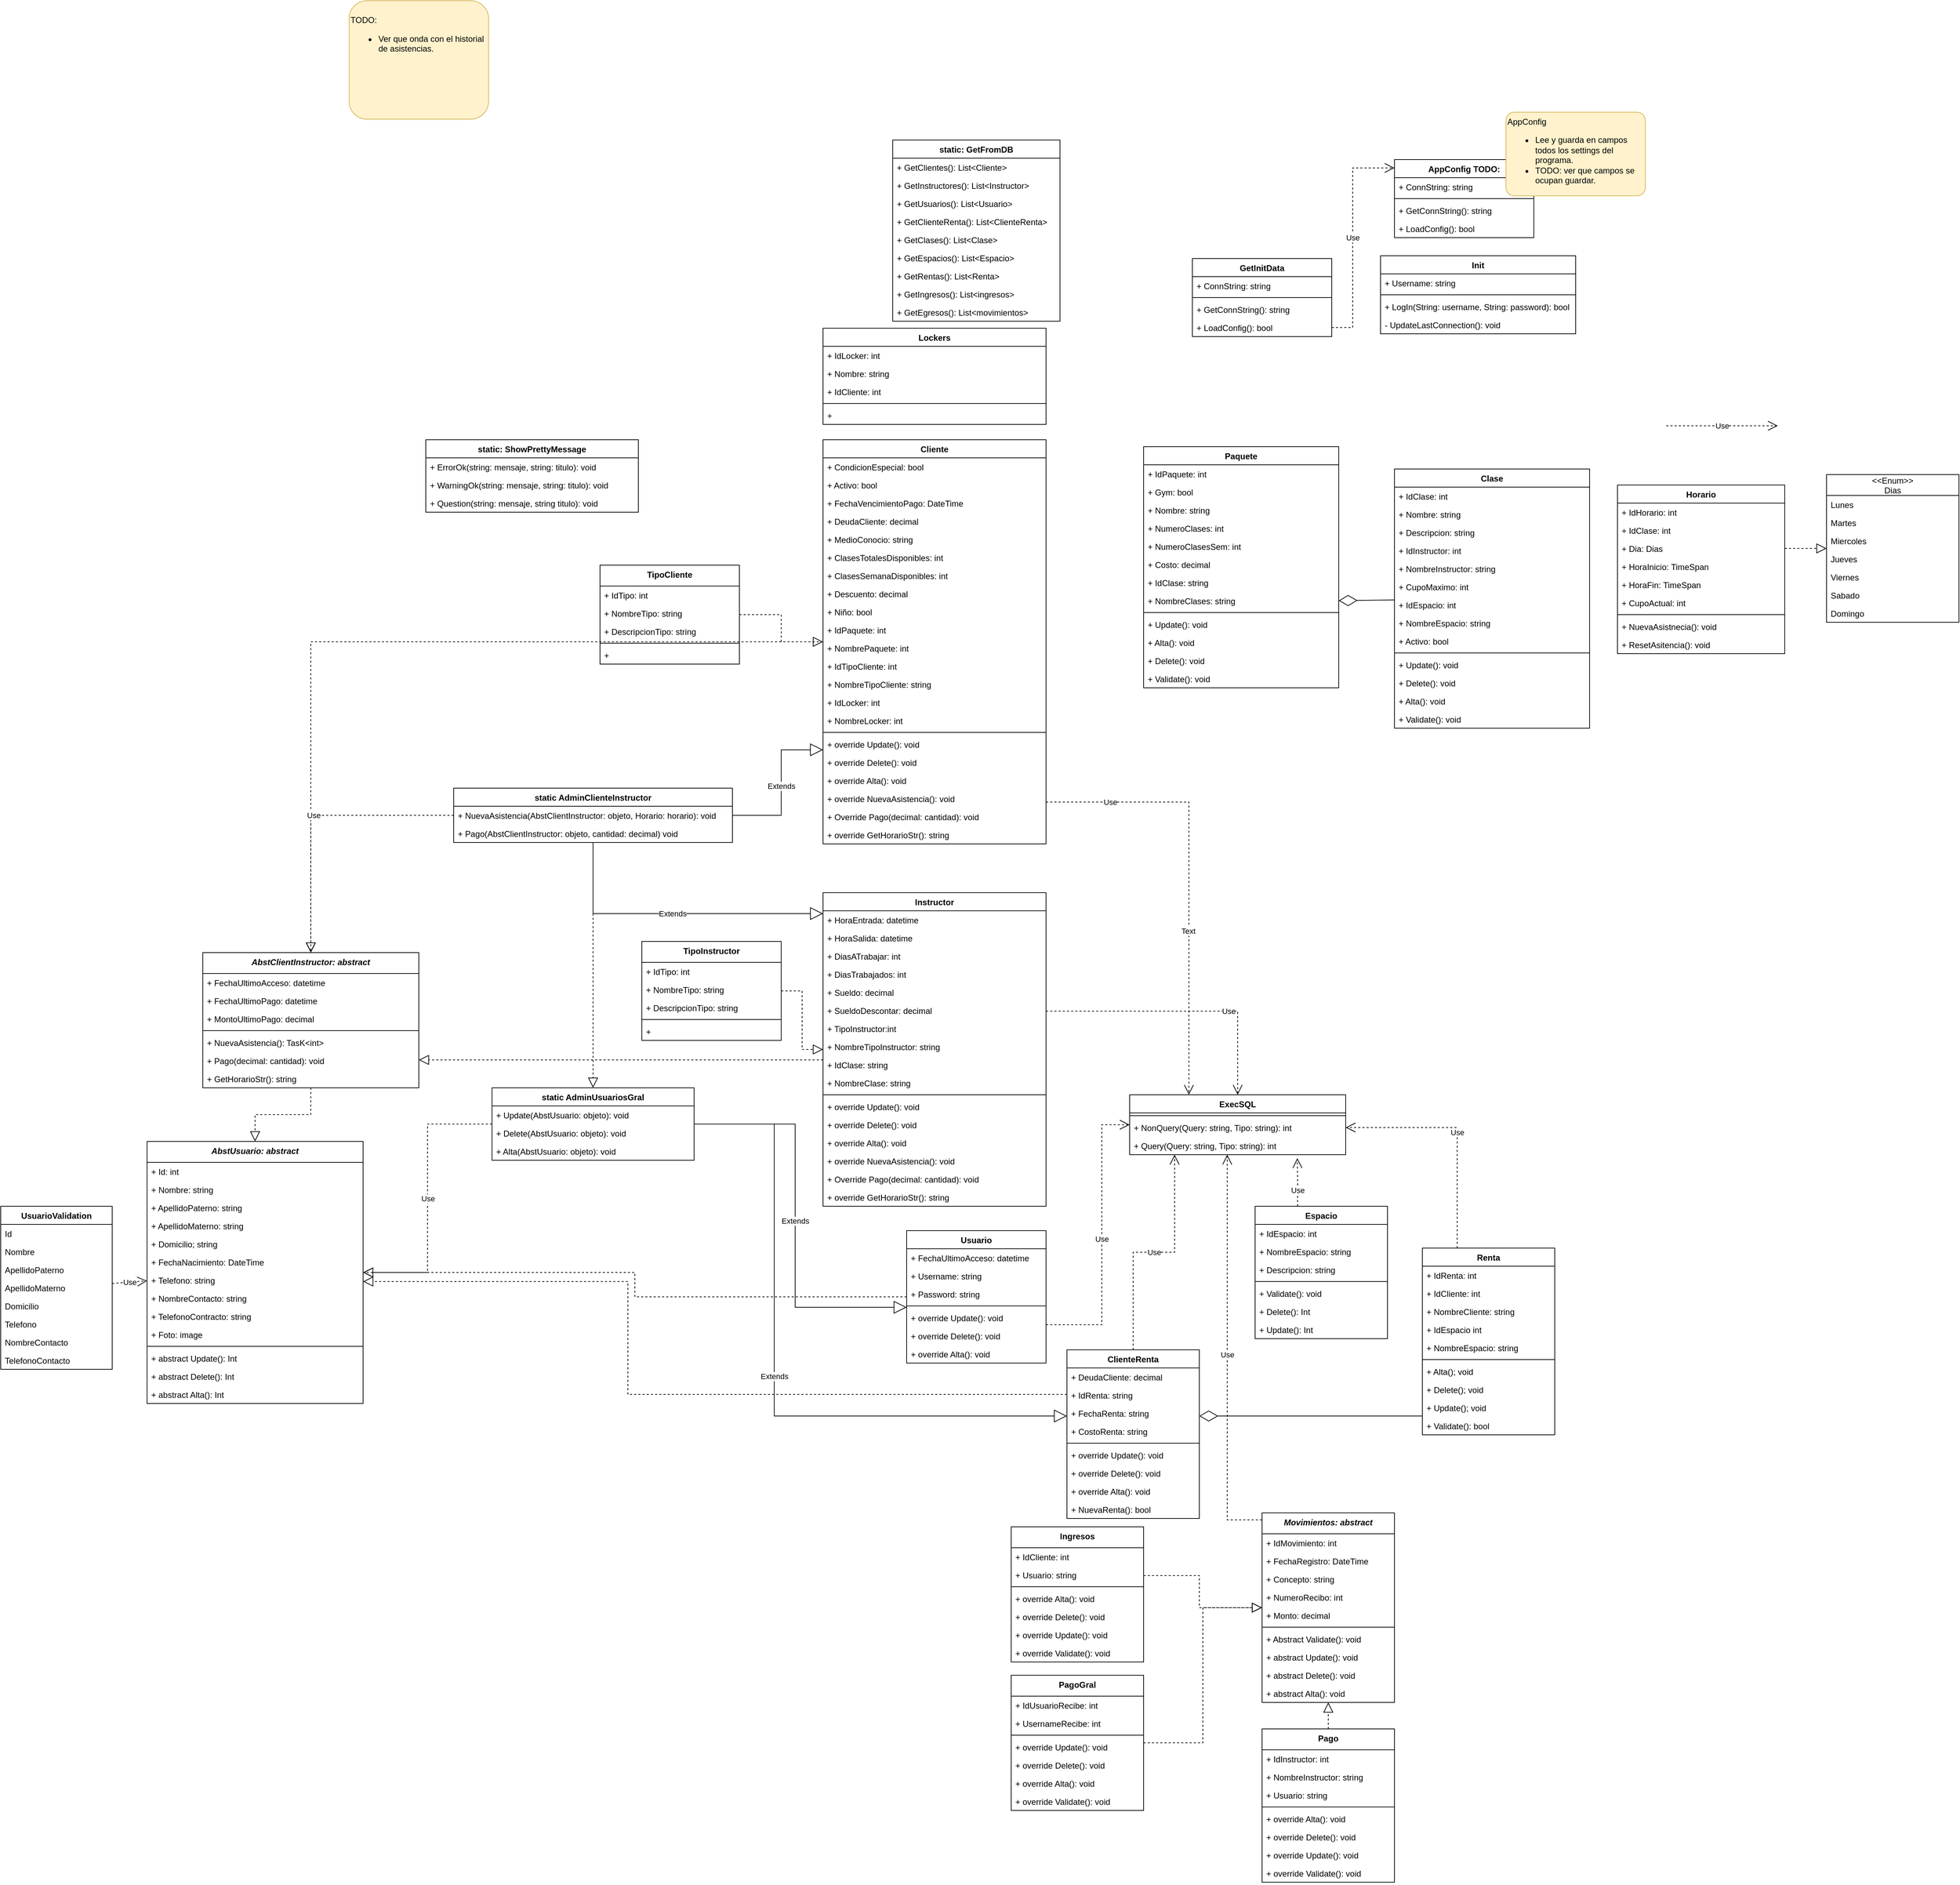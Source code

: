 <mxfile version="14.7.4" type="embed"><diagram id="kQoH5dtpGoCFLax4roNe" name="Programa"><mxGraphModel dx="913" dy="2363" grid="1" gridSize="10" guides="1" tooltips="1" connect="1" arrows="1" fold="1" page="1" pageScale="1" pageWidth="827" pageHeight="1169" math="0" shadow="0"><root><mxCell id="0"/><mxCell id="1" parent="0"/><mxCell id="OYpLQ3D31SUY-RjP1pAd-1" value="AbstUsuario: abstract" style="swimlane;fontStyle=3;align=center;verticalAlign=top;childLayout=stackLayout;horizontal=1;startSize=30;horizontalStack=0;resizeParent=1;resizeParentMax=0;resizeLast=0;collapsible=1;marginBottom=0;" parent="1" vertex="1"><mxGeometry x="610" y="637" width="310" height="376" as="geometry"/></mxCell><mxCell id="OYpLQ3D31SUY-RjP1pAd-2" value="+ Id: int" style="text;strokeColor=none;fillColor=none;align=left;verticalAlign=top;spacingLeft=4;spacingRight=4;overflow=hidden;rotatable=0;points=[[0,0.5],[1,0.5]];portConstraint=eastwest;" parent="OYpLQ3D31SUY-RjP1pAd-1" vertex="1"><mxGeometry y="30" width="310" height="26" as="geometry"/></mxCell><mxCell id="OYpLQ3D31SUY-RjP1pAd-3" value="+ Nombre: string" style="text;strokeColor=none;fillColor=none;align=left;verticalAlign=top;spacingLeft=4;spacingRight=4;overflow=hidden;rotatable=0;points=[[0,0.5],[1,0.5]];portConstraint=eastwest;" parent="OYpLQ3D31SUY-RjP1pAd-1" vertex="1"><mxGeometry y="56" width="310" height="26" as="geometry"/></mxCell><mxCell id="OYpLQ3D31SUY-RjP1pAd-4" value="+ ApellidoPaterno: string" style="text;strokeColor=none;fillColor=none;align=left;verticalAlign=top;spacingLeft=4;spacingRight=4;overflow=hidden;rotatable=0;points=[[0,0.5],[1,0.5]];portConstraint=eastwest;" parent="OYpLQ3D31SUY-RjP1pAd-1" vertex="1"><mxGeometry y="82" width="310" height="26" as="geometry"/></mxCell><mxCell id="OYpLQ3D31SUY-RjP1pAd-5" value="+ ApellidoMaterno: string" style="text;strokeColor=none;fillColor=none;align=left;verticalAlign=top;spacingLeft=4;spacingRight=4;overflow=hidden;rotatable=0;points=[[0,0.5],[1,0.5]];portConstraint=eastwest;" parent="OYpLQ3D31SUY-RjP1pAd-1" vertex="1"><mxGeometry y="108" width="310" height="26" as="geometry"/></mxCell><mxCell id="OYpLQ3D31SUY-RjP1pAd-12" value="+ Domicilio; string" style="text;strokeColor=none;fillColor=none;align=left;verticalAlign=top;spacingLeft=4;spacingRight=4;overflow=hidden;rotatable=0;points=[[0,0.5],[1,0.5]];portConstraint=eastwest;" parent="OYpLQ3D31SUY-RjP1pAd-1" vertex="1"><mxGeometry y="134" width="310" height="26" as="geometry"/></mxCell><mxCell id="OYpLQ3D31SUY-RjP1pAd-6" value="+ FechaNacimiento: DateTime" style="text;strokeColor=none;fillColor=none;align=left;verticalAlign=top;spacingLeft=4;spacingRight=4;overflow=hidden;rotatable=0;points=[[0,0.5],[1,0.5]];portConstraint=eastwest;" parent="OYpLQ3D31SUY-RjP1pAd-1" vertex="1"><mxGeometry y="160" width="310" height="26" as="geometry"/></mxCell><mxCell id="OYpLQ3D31SUY-RjP1pAd-7" value="+ Telefono: string" style="text;strokeColor=none;fillColor=none;align=left;verticalAlign=top;spacingLeft=4;spacingRight=4;overflow=hidden;rotatable=0;points=[[0,0.5],[1,0.5]];portConstraint=eastwest;" parent="OYpLQ3D31SUY-RjP1pAd-1" vertex="1"><mxGeometry y="186" width="310" height="26" as="geometry"/></mxCell><mxCell id="OYpLQ3D31SUY-RjP1pAd-8" value="+ NombreContacto: string" style="text;strokeColor=none;fillColor=none;align=left;verticalAlign=top;spacingLeft=4;spacingRight=4;overflow=hidden;rotatable=0;points=[[0,0.5],[1,0.5]];portConstraint=eastwest;" parent="OYpLQ3D31SUY-RjP1pAd-1" vertex="1"><mxGeometry y="212" width="310" height="26" as="geometry"/></mxCell><mxCell id="OYpLQ3D31SUY-RjP1pAd-9" value="+ TelefonoContracto: string" style="text;strokeColor=none;fillColor=none;align=left;verticalAlign=top;spacingLeft=4;spacingRight=4;overflow=hidden;rotatable=0;points=[[0,0.5],[1,0.5]];portConstraint=eastwest;" parent="OYpLQ3D31SUY-RjP1pAd-1" vertex="1"><mxGeometry y="238" width="310" height="26" as="geometry"/></mxCell><mxCell id="OYpLQ3D31SUY-RjP1pAd-10" value="+ Foto: image" style="text;strokeColor=none;fillColor=none;align=left;verticalAlign=top;spacingLeft=4;spacingRight=4;overflow=hidden;rotatable=0;points=[[0,0.5],[1,0.5]];portConstraint=eastwest;" parent="OYpLQ3D31SUY-RjP1pAd-1" vertex="1"><mxGeometry y="264" width="310" height="26" as="geometry"/></mxCell><mxCell id="OYpLQ3D31SUY-RjP1pAd-13" value="" style="line;strokeWidth=1;fillColor=none;align=left;verticalAlign=middle;spacingTop=-1;spacingLeft=3;spacingRight=3;rotatable=0;labelPosition=right;points=[];portConstraint=eastwest;" parent="OYpLQ3D31SUY-RjP1pAd-1" vertex="1"><mxGeometry y="290" width="310" height="8" as="geometry"/></mxCell><mxCell id="OYpLQ3D31SUY-RjP1pAd-14" value="+ abstract Update(): Int " style="text;strokeColor=none;fillColor=none;align=left;verticalAlign=top;spacingLeft=4;spacingRight=4;overflow=hidden;rotatable=0;points=[[0,0.5],[1,0.5]];portConstraint=eastwest;" parent="OYpLQ3D31SUY-RjP1pAd-1" vertex="1"><mxGeometry y="298" width="310" height="26" as="geometry"/></mxCell><mxCell id="OYpLQ3D31SUY-RjP1pAd-15" value="+ abstract Delete(): Int " style="text;strokeColor=none;fillColor=none;align=left;verticalAlign=top;spacingLeft=4;spacingRight=4;overflow=hidden;rotatable=0;points=[[0,0.5],[1,0.5]];portConstraint=eastwest;" parent="OYpLQ3D31SUY-RjP1pAd-1" vertex="1"><mxGeometry y="324" width="310" height="26" as="geometry"/></mxCell><mxCell id="OYpLQ3D31SUY-RjP1pAd-16" value="+ abstract Alta(): Int " style="text;strokeColor=none;fillColor=none;align=left;verticalAlign=top;spacingLeft=4;spacingRight=4;overflow=hidden;rotatable=0;points=[[0,0.5],[1,0.5]];portConstraint=eastwest;" parent="OYpLQ3D31SUY-RjP1pAd-1" vertex="1"><mxGeometry y="350" width="310" height="26" as="geometry"/></mxCell><mxCell id="OYpLQ3D31SUY-RjP1pAd-17" value="Cliente" style="swimlane;fontStyle=1;align=center;verticalAlign=top;childLayout=stackLayout;horizontal=1;startSize=26;horizontalStack=0;resizeParent=1;resizeParentMax=0;resizeLast=0;collapsible=1;marginBottom=0;" parent="1" vertex="1"><mxGeometry x="1580" y="-370" width="320" height="580" as="geometry"><mxRectangle x="360" y="140" width="70" height="26" as="alternateBounds"/></mxGeometry></mxCell><mxCell id="OYpLQ3D31SUY-RjP1pAd-18" value="+ CondicionEspecial: bool" style="text;strokeColor=none;fillColor=none;align=left;verticalAlign=top;spacingLeft=4;spacingRight=4;overflow=hidden;rotatable=0;points=[[0,0.5],[1,0.5]];portConstraint=eastwest;" parent="OYpLQ3D31SUY-RjP1pAd-17" vertex="1"><mxGeometry y="26" width="320" height="26" as="geometry"/></mxCell><mxCell id="OYpLQ3D31SUY-RjP1pAd-25" value="+ Activo: bool" style="text;strokeColor=none;fillColor=none;align=left;verticalAlign=top;spacingLeft=4;spacingRight=4;overflow=hidden;rotatable=0;points=[[0,0.5],[1,0.5]];portConstraint=eastwest;" parent="OYpLQ3D31SUY-RjP1pAd-17" vertex="1"><mxGeometry y="52" width="320" height="26" as="geometry"/></mxCell><mxCell id="OYpLQ3D31SUY-RjP1pAd-23" value="+ FechaVencimientoPago: DateTime" style="text;strokeColor=none;fillColor=none;align=left;verticalAlign=top;spacingLeft=4;spacingRight=4;overflow=hidden;rotatable=0;points=[[0,0.5],[1,0.5]];portConstraint=eastwest;" parent="OYpLQ3D31SUY-RjP1pAd-17" vertex="1"><mxGeometry y="78" width="320" height="26" as="geometry"/></mxCell><mxCell id="OYpLQ3D31SUY-RjP1pAd-21" value="+ DeudaCliente: decimal" style="text;strokeColor=none;fillColor=none;align=left;verticalAlign=top;spacingLeft=4;spacingRight=4;overflow=hidden;rotatable=0;points=[[0,0.5],[1,0.5]];portConstraint=eastwest;" parent="OYpLQ3D31SUY-RjP1pAd-17" vertex="1"><mxGeometry y="104" width="320" height="26" as="geometry"/></mxCell><mxCell id="OYpLQ3D31SUY-RjP1pAd-26" value="+ MedioConocio: string" style="text;strokeColor=none;fillColor=none;align=left;verticalAlign=top;spacingLeft=4;spacingRight=4;overflow=hidden;rotatable=0;points=[[0,0.5],[1,0.5]];portConstraint=eastwest;" parent="OYpLQ3D31SUY-RjP1pAd-17" vertex="1"><mxGeometry y="130" width="320" height="26" as="geometry"/></mxCell><mxCell id="OYpLQ3D31SUY-RjP1pAd-279" value="+ ClasesTotalesDisponibles: int" style="text;strokeColor=none;fillColor=none;align=left;verticalAlign=top;spacingLeft=4;spacingRight=4;overflow=hidden;rotatable=0;points=[[0,0.5],[1,0.5]];portConstraint=eastwest;" parent="OYpLQ3D31SUY-RjP1pAd-17" vertex="1"><mxGeometry y="156" width="320" height="26" as="geometry"/></mxCell><mxCell id="OYpLQ3D31SUY-RjP1pAd-280" value="+ ClasesSemanaDisponibles: int" style="text;strokeColor=none;fillColor=none;align=left;verticalAlign=top;spacingLeft=4;spacingRight=4;overflow=hidden;rotatable=0;points=[[0,0.5],[1,0.5]];portConstraint=eastwest;" parent="OYpLQ3D31SUY-RjP1pAd-17" vertex="1"><mxGeometry y="182" width="320" height="26" as="geometry"/></mxCell><mxCell id="OYpLQ3D31SUY-RjP1pAd-22" value="+ Descuento: decimal" style="text;strokeColor=none;fillColor=none;align=left;verticalAlign=top;spacingLeft=4;spacingRight=4;overflow=hidden;rotatable=0;points=[[0,0.5],[1,0.5]];portConstraint=eastwest;" parent="OYpLQ3D31SUY-RjP1pAd-17" vertex="1"><mxGeometry y="208" width="320" height="26" as="geometry"/></mxCell><mxCell id="OYpLQ3D31SUY-RjP1pAd-281" value="+ Niño: bool" style="text;strokeColor=none;fillColor=none;align=left;verticalAlign=top;spacingLeft=4;spacingRight=4;overflow=hidden;rotatable=0;points=[[0,0.5],[1,0.5]];portConstraint=eastwest;" parent="OYpLQ3D31SUY-RjP1pAd-17" vertex="1"><mxGeometry y="234" width="320" height="26" as="geometry"/></mxCell><mxCell id="OYpLQ3D31SUY-RjP1pAd-282" value="+ IdPaquete: int" style="text;strokeColor=none;fillColor=none;align=left;verticalAlign=top;spacingLeft=4;spacingRight=4;overflow=hidden;rotatable=0;points=[[0,0.5],[1,0.5]];portConstraint=eastwest;" parent="OYpLQ3D31SUY-RjP1pAd-17" vertex="1"><mxGeometry y="260" width="320" height="26" as="geometry"/></mxCell><mxCell id="OYpLQ3D31SUY-RjP1pAd-283" value="+ NombrePaquete: int" style="text;strokeColor=none;fillColor=none;align=left;verticalAlign=top;spacingLeft=4;spacingRight=4;overflow=hidden;rotatable=0;points=[[0,0.5],[1,0.5]];portConstraint=eastwest;" parent="OYpLQ3D31SUY-RjP1pAd-17" vertex="1"><mxGeometry y="286" width="320" height="26" as="geometry"/></mxCell><mxCell id="OYpLQ3D31SUY-RjP1pAd-19" value="+ IdTipoCliente: int" style="text;strokeColor=none;fillColor=none;align=left;verticalAlign=top;spacingLeft=4;spacingRight=4;overflow=hidden;rotatable=0;points=[[0,0.5],[1,0.5]];portConstraint=eastwest;" parent="OYpLQ3D31SUY-RjP1pAd-17" vertex="1"><mxGeometry y="312" width="320" height="26" as="geometry"/></mxCell><mxCell id="OYpLQ3D31SUY-RjP1pAd-20" value="+ NombreTipoCliente: string" style="text;strokeColor=none;fillColor=none;align=left;verticalAlign=top;spacingLeft=4;spacingRight=4;overflow=hidden;rotatable=0;points=[[0,0.5],[1,0.5]];portConstraint=eastwest;" parent="OYpLQ3D31SUY-RjP1pAd-17" vertex="1"><mxGeometry y="338" width="320" height="26" as="geometry"/></mxCell><mxCell id="OYpLQ3D31SUY-RjP1pAd-27" value="+ IdLocker: int" style="text;strokeColor=none;fillColor=none;align=left;verticalAlign=top;spacingLeft=4;spacingRight=4;overflow=hidden;rotatable=0;points=[[0,0.5],[1,0.5]];portConstraint=eastwest;" parent="OYpLQ3D31SUY-RjP1pAd-17" vertex="1"><mxGeometry y="364" width="320" height="26" as="geometry"/></mxCell><mxCell id="OYpLQ3D31SUY-RjP1pAd-284" value="+ NombreLocker: int" style="text;strokeColor=none;fillColor=none;align=left;verticalAlign=top;spacingLeft=4;spacingRight=4;overflow=hidden;rotatable=0;points=[[0,0.5],[1,0.5]];portConstraint=eastwest;" parent="OYpLQ3D31SUY-RjP1pAd-17" vertex="1"><mxGeometry y="390" width="320" height="26" as="geometry"/></mxCell><mxCell id="OYpLQ3D31SUY-RjP1pAd-28" value="" style="line;strokeWidth=1;fillColor=none;align=left;verticalAlign=middle;spacingTop=-1;spacingLeft=3;spacingRight=3;rotatable=0;labelPosition=right;points=[];portConstraint=eastwest;" parent="OYpLQ3D31SUY-RjP1pAd-17" vertex="1"><mxGeometry y="416" width="320" height="8" as="geometry"/></mxCell><mxCell id="OYpLQ3D31SUY-RjP1pAd-29" value="+ override Update(): void" style="text;strokeColor=none;fillColor=none;align=left;verticalAlign=top;spacingLeft=4;spacingRight=4;overflow=hidden;rotatable=0;points=[[0,0.5],[1,0.5]];portConstraint=eastwest;" parent="OYpLQ3D31SUY-RjP1pAd-17" vertex="1"><mxGeometry y="424" width="320" height="26" as="geometry"/></mxCell><mxCell id="OYpLQ3D31SUY-RjP1pAd-30" value="+ override Delete(): void" style="text;strokeColor=none;fillColor=none;align=left;verticalAlign=top;spacingLeft=4;spacingRight=4;overflow=hidden;rotatable=0;points=[[0,0.5],[1,0.5]];portConstraint=eastwest;" parent="OYpLQ3D31SUY-RjP1pAd-17" vertex="1"><mxGeometry y="450" width="320" height="26" as="geometry"/></mxCell><mxCell id="OYpLQ3D31SUY-RjP1pAd-31" value="+ override Alta(): void" style="text;strokeColor=none;fillColor=none;align=left;verticalAlign=top;spacingLeft=4;spacingRight=4;overflow=hidden;rotatable=0;points=[[0,0.5],[1,0.5]];portConstraint=eastwest;" parent="OYpLQ3D31SUY-RjP1pAd-17" vertex="1"><mxGeometry y="476" width="320" height="26" as="geometry"/></mxCell><mxCell id="OYpLQ3D31SUY-RjP1pAd-33" value="+ override NuevaAsistencia(): void" style="text;strokeColor=none;fillColor=none;align=left;verticalAlign=top;spacingLeft=4;spacingRight=4;overflow=hidden;rotatable=0;points=[[0,0.5],[1,0.5]];portConstraint=eastwest;" parent="OYpLQ3D31SUY-RjP1pAd-17" vertex="1"><mxGeometry y="502" width="320" height="26" as="geometry"/></mxCell><mxCell id="OYpLQ3D31SUY-RjP1pAd-34" value="+ Override Pago(decimal: cantidad): void" style="text;strokeColor=none;fillColor=none;align=left;verticalAlign=top;spacingLeft=4;spacingRight=4;overflow=hidden;rotatable=0;points=[[0,0.5],[1,0.5]];portConstraint=eastwest;" parent="OYpLQ3D31SUY-RjP1pAd-17" vertex="1"><mxGeometry y="528" width="320" height="26" as="geometry"/></mxCell><mxCell id="OYpLQ3D31SUY-RjP1pAd-32" value="+ override GetHorarioStr(): string" style="text;strokeColor=none;fillColor=none;align=left;verticalAlign=top;spacingLeft=4;spacingRight=4;overflow=hidden;rotatable=0;points=[[0,0.5],[1,0.5]];portConstraint=eastwest;" parent="OYpLQ3D31SUY-RjP1pAd-17" vertex="1"><mxGeometry y="554" width="320" height="26" as="geometry"/></mxCell><mxCell id="OYpLQ3D31SUY-RjP1pAd-35" value="Instructor" style="swimlane;fontStyle=1;align=center;verticalAlign=top;childLayout=stackLayout;horizontal=1;startSize=26;horizontalStack=0;resizeParent=1;resizeParentMax=0;resizeLast=0;collapsible=1;marginBottom=0;" parent="1" vertex="1"><mxGeometry x="1580" y="280" width="320" height="450" as="geometry"><mxRectangle x="360" y="298" width="90" height="26" as="alternateBounds"/></mxGeometry></mxCell><mxCell id="OYpLQ3D31SUY-RjP1pAd-38" value="+ HoraEntrada: datetime" style="text;strokeColor=none;fillColor=none;align=left;verticalAlign=top;spacingLeft=4;spacingRight=4;overflow=hidden;rotatable=0;points=[[0,0.5],[1,0.5]];portConstraint=eastwest;" parent="OYpLQ3D31SUY-RjP1pAd-35" vertex="1"><mxGeometry y="26" width="320" height="26" as="geometry"/></mxCell><mxCell id="OYpLQ3D31SUY-RjP1pAd-273" value="+ HoraSalida: datetime" style="text;strokeColor=none;fillColor=none;align=left;verticalAlign=top;spacingLeft=4;spacingRight=4;overflow=hidden;rotatable=0;points=[[0,0.5],[1,0.5]];portConstraint=eastwest;" parent="OYpLQ3D31SUY-RjP1pAd-35" vertex="1"><mxGeometry y="52" width="320" height="26" as="geometry"/></mxCell><mxCell id="OYpLQ3D31SUY-RjP1pAd-274" value="+ DiasATrabajar: int" style="text;strokeColor=none;fillColor=none;align=left;verticalAlign=top;spacingLeft=4;spacingRight=4;overflow=hidden;rotatable=0;points=[[0,0.5],[1,0.5]];portConstraint=eastwest;" parent="OYpLQ3D31SUY-RjP1pAd-35" vertex="1"><mxGeometry y="78" width="320" height="26" as="geometry"/></mxCell><mxCell id="OYpLQ3D31SUY-RjP1pAd-275" value="+ DiasTrabajados: int" style="text;strokeColor=none;fillColor=none;align=left;verticalAlign=top;spacingLeft=4;spacingRight=4;overflow=hidden;rotatable=0;points=[[0,0.5],[1,0.5]];portConstraint=eastwest;" parent="OYpLQ3D31SUY-RjP1pAd-35" vertex="1"><mxGeometry y="104" width="320" height="26" as="geometry"/></mxCell><mxCell id="OYpLQ3D31SUY-RjP1pAd-276" value="+ Sueldo: decimal" style="text;strokeColor=none;fillColor=none;align=left;verticalAlign=top;spacingLeft=4;spacingRight=4;overflow=hidden;rotatable=0;points=[[0,0.5],[1,0.5]];portConstraint=eastwest;" parent="OYpLQ3D31SUY-RjP1pAd-35" vertex="1"><mxGeometry y="130" width="320" height="26" as="geometry"/></mxCell><mxCell id="OYpLQ3D31SUY-RjP1pAd-39" value="+ SueldoDescontar: decimal" style="text;strokeColor=none;fillColor=none;align=left;verticalAlign=top;spacingLeft=4;spacingRight=4;overflow=hidden;rotatable=0;points=[[0,0.5],[1,0.5]];portConstraint=eastwest;" parent="OYpLQ3D31SUY-RjP1pAd-35" vertex="1"><mxGeometry y="156" width="320" height="26" as="geometry"/></mxCell><mxCell id="OYpLQ3D31SUY-RjP1pAd-36" value="+ TipoInstructor:int" style="text;strokeColor=none;fillColor=none;align=left;verticalAlign=top;spacingLeft=4;spacingRight=4;overflow=hidden;rotatable=0;points=[[0,0.5],[1,0.5]];portConstraint=eastwest;" parent="OYpLQ3D31SUY-RjP1pAd-35" vertex="1"><mxGeometry y="182" width="320" height="26" as="geometry"/></mxCell><mxCell id="OYpLQ3D31SUY-RjP1pAd-37" value="+ NombreTipoInstructor: string" style="text;strokeColor=none;fillColor=none;align=left;verticalAlign=top;spacingLeft=4;spacingRight=4;overflow=hidden;rotatable=0;points=[[0,0.5],[1,0.5]];portConstraint=eastwest;" parent="OYpLQ3D31SUY-RjP1pAd-35" vertex="1"><mxGeometry y="208" width="320" height="26" as="geometry"/></mxCell><mxCell id="2" value="+ IdClase: string" style="text;strokeColor=none;fillColor=none;align=left;verticalAlign=top;spacingLeft=4;spacingRight=4;overflow=hidden;rotatable=0;points=[[0,0.5],[1,0.5]];portConstraint=eastwest;" parent="OYpLQ3D31SUY-RjP1pAd-35" vertex="1"><mxGeometry y="234" width="320" height="26" as="geometry"/></mxCell><mxCell id="3" value="+ NombreClase: string" style="text;strokeColor=none;fillColor=none;align=left;verticalAlign=top;spacingLeft=4;spacingRight=4;overflow=hidden;rotatable=0;points=[[0,0.5],[1,0.5]];portConstraint=eastwest;" parent="OYpLQ3D31SUY-RjP1pAd-35" vertex="1"><mxGeometry y="260" width="320" height="26" as="geometry"/></mxCell><mxCell id="OYpLQ3D31SUY-RjP1pAd-40" value="" style="line;strokeWidth=1;fillColor=none;align=left;verticalAlign=middle;spacingTop=-1;spacingLeft=3;spacingRight=3;rotatable=0;labelPosition=right;points=[];portConstraint=eastwest;" parent="OYpLQ3D31SUY-RjP1pAd-35" vertex="1"><mxGeometry y="286" width="320" height="8" as="geometry"/></mxCell><mxCell id="OYpLQ3D31SUY-RjP1pAd-41" value="+ override Update(): void" style="text;strokeColor=none;fillColor=none;align=left;verticalAlign=top;spacingLeft=4;spacingRight=4;overflow=hidden;rotatable=0;points=[[0,0.5],[1,0.5]];portConstraint=eastwest;" parent="OYpLQ3D31SUY-RjP1pAd-35" vertex="1"><mxGeometry y="294" width="320" height="26" as="geometry"/></mxCell><mxCell id="OYpLQ3D31SUY-RjP1pAd-42" value="+ override Delete(): void" style="text;strokeColor=none;fillColor=none;align=left;verticalAlign=top;spacingLeft=4;spacingRight=4;overflow=hidden;rotatable=0;points=[[0,0.5],[1,0.5]];portConstraint=eastwest;" parent="OYpLQ3D31SUY-RjP1pAd-35" vertex="1"><mxGeometry y="320" width="320" height="26" as="geometry"/></mxCell><mxCell id="OYpLQ3D31SUY-RjP1pAd-43" value="+ override Alta(): void" style="text;strokeColor=none;fillColor=none;align=left;verticalAlign=top;spacingLeft=4;spacingRight=4;overflow=hidden;rotatable=0;points=[[0,0.5],[1,0.5]];portConstraint=eastwest;" parent="OYpLQ3D31SUY-RjP1pAd-35" vertex="1"><mxGeometry y="346" width="320" height="26" as="geometry"/></mxCell><mxCell id="OYpLQ3D31SUY-RjP1pAd-46" value="+ override NuevaAsistencia(): void" style="text;strokeColor=none;fillColor=none;align=left;verticalAlign=top;spacingLeft=4;spacingRight=4;overflow=hidden;rotatable=0;points=[[0,0.5],[1,0.5]];portConstraint=eastwest;" parent="OYpLQ3D31SUY-RjP1pAd-35" vertex="1"><mxGeometry y="372" width="320" height="26" as="geometry"/></mxCell><mxCell id="OYpLQ3D31SUY-RjP1pAd-47" value="+ Override Pago(decimal: cantidad): void" style="text;strokeColor=none;fillColor=none;align=left;verticalAlign=top;spacingLeft=4;spacingRight=4;overflow=hidden;rotatable=0;points=[[0,0.5],[1,0.5]];portConstraint=eastwest;" parent="OYpLQ3D31SUY-RjP1pAd-35" vertex="1"><mxGeometry y="398" width="320" height="26" as="geometry"/></mxCell><mxCell id="OYpLQ3D31SUY-RjP1pAd-287" value="+ override GetHorarioStr(): string" style="text;strokeColor=none;fillColor=none;align=left;verticalAlign=top;spacingLeft=4;spacingRight=4;overflow=hidden;rotatable=0;points=[[0,0.5],[1,0.5]];portConstraint=eastwest;" parent="OYpLQ3D31SUY-RjP1pAd-35" vertex="1"><mxGeometry y="424" width="320" height="26" as="geometry"/></mxCell><mxCell id="OYpLQ3D31SUY-RjP1pAd-48" value="Movimientos: abstract" style="swimlane;fontStyle=3;align=center;verticalAlign=top;childLayout=stackLayout;horizontal=1;startSize=30;horizontalStack=0;resizeParent=1;resizeParentMax=0;resizeLast=0;collapsible=1;marginBottom=0;" parent="1" vertex="1"><mxGeometry x="2210" y="1170" width="190" height="272" as="geometry"><mxRectangle x="40" y="660" width="140" height="40" as="alternateBounds"/></mxGeometry></mxCell><mxCell id="OYpLQ3D31SUY-RjP1pAd-49" value="+ IdMovimiento: int" style="text;strokeColor=none;fillColor=none;align=left;verticalAlign=top;spacingLeft=4;spacingRight=4;overflow=hidden;rotatable=0;points=[[0,0.5],[1,0.5]];portConstraint=eastwest;" parent="OYpLQ3D31SUY-RjP1pAd-48" vertex="1"><mxGeometry y="30" width="190" height="26" as="geometry"/></mxCell><mxCell id="OYpLQ3D31SUY-RjP1pAd-50" value="+ FechaRegistro: DateTime" style="text;strokeColor=none;fillColor=none;align=left;verticalAlign=top;spacingLeft=4;spacingRight=4;overflow=hidden;rotatable=0;points=[[0,0.5],[1,0.5]];portConstraint=eastwest;" parent="OYpLQ3D31SUY-RjP1pAd-48" vertex="1"><mxGeometry y="56" width="190" height="26" as="geometry"/></mxCell><mxCell id="OYpLQ3D31SUY-RjP1pAd-51" value="+ Concepto: string" style="text;strokeColor=none;fillColor=none;align=left;verticalAlign=top;spacingLeft=4;spacingRight=4;overflow=hidden;rotatable=0;points=[[0,0.5],[1,0.5]];portConstraint=eastwest;" parent="OYpLQ3D31SUY-RjP1pAd-48" vertex="1"><mxGeometry y="82" width="190" height="26" as="geometry"/></mxCell><mxCell id="OYpLQ3D31SUY-RjP1pAd-52" value="+ NumeroRecibo: int" style="text;strokeColor=none;fillColor=none;align=left;verticalAlign=top;spacingLeft=4;spacingRight=4;overflow=hidden;rotatable=0;points=[[0,0.5],[1,0.5]];portConstraint=eastwest;" parent="OYpLQ3D31SUY-RjP1pAd-48" vertex="1"><mxGeometry y="108" width="190" height="26" as="geometry"/></mxCell><mxCell id="OYpLQ3D31SUY-RjP1pAd-53" value="+ Monto: decimal" style="text;strokeColor=none;fillColor=none;align=left;verticalAlign=top;spacingLeft=4;spacingRight=4;overflow=hidden;rotatable=0;points=[[0,0.5],[1,0.5]];portConstraint=eastwest;" parent="OYpLQ3D31SUY-RjP1pAd-48" vertex="1"><mxGeometry y="134" width="190" height="26" as="geometry"/></mxCell><mxCell id="OYpLQ3D31SUY-RjP1pAd-54" value="" style="line;strokeWidth=1;fillColor=none;align=left;verticalAlign=middle;spacingTop=-1;spacingLeft=3;spacingRight=3;rotatable=0;labelPosition=right;points=[];portConstraint=eastwest;" parent="OYpLQ3D31SUY-RjP1pAd-48" vertex="1"><mxGeometry y="160" width="190" height="8" as="geometry"/></mxCell><mxCell id="OYpLQ3D31SUY-RjP1pAd-55" value="+ Abstract Validate(): void" style="text;strokeColor=none;fillColor=none;align=left;verticalAlign=top;spacingLeft=4;spacingRight=4;overflow=hidden;rotatable=0;points=[[0,0.5],[1,0.5]];portConstraint=eastwest;" parent="OYpLQ3D31SUY-RjP1pAd-48" vertex="1"><mxGeometry y="168" width="190" height="26" as="geometry"/></mxCell><mxCell id="OYpLQ3D31SUY-RjP1pAd-56" value="+ abstract Update(): void" style="text;strokeColor=none;fillColor=none;align=left;verticalAlign=top;spacingLeft=4;spacingRight=4;overflow=hidden;rotatable=0;points=[[0,0.5],[1,0.5]];portConstraint=eastwest;" parent="OYpLQ3D31SUY-RjP1pAd-48" vertex="1"><mxGeometry y="194" width="190" height="26" as="geometry"/></mxCell><mxCell id="OYpLQ3D31SUY-RjP1pAd-57" value="+ abstract Delete(): void" style="text;strokeColor=none;fillColor=none;align=left;verticalAlign=top;spacingLeft=4;spacingRight=4;overflow=hidden;rotatable=0;points=[[0,0.5],[1,0.5]];portConstraint=eastwest;" parent="OYpLQ3D31SUY-RjP1pAd-48" vertex="1"><mxGeometry y="220" width="190" height="26" as="geometry"/></mxCell><mxCell id="OYpLQ3D31SUY-RjP1pAd-58" value="+ abstract Alta(): void" style="text;strokeColor=none;fillColor=none;align=left;verticalAlign=top;spacingLeft=4;spacingRight=4;overflow=hidden;rotatable=0;points=[[0,0.5],[1,0.5]];portConstraint=eastwest;" parent="OYpLQ3D31SUY-RjP1pAd-48" vertex="1"><mxGeometry y="246" width="190" height="26" as="geometry"/></mxCell><mxCell id="OYpLQ3D31SUY-RjP1pAd-59" value="TipoCliente" style="swimlane;fontStyle=1;align=center;verticalAlign=top;childLayout=stackLayout;horizontal=1;startSize=30;horizontalStack=0;resizeParent=1;resizeParentMax=0;resizeLast=0;collapsible=1;marginBottom=0;" parent="1" vertex="1"><mxGeometry x="1260" y="-190" width="200" height="142" as="geometry"/></mxCell><mxCell id="OYpLQ3D31SUY-RjP1pAd-60" value="+ IdTipo: int" style="text;strokeColor=none;fillColor=none;align=left;verticalAlign=top;spacingLeft=4;spacingRight=4;overflow=hidden;rotatable=0;points=[[0,0.5],[1,0.5]];portConstraint=eastwest;" parent="OYpLQ3D31SUY-RjP1pAd-59" vertex="1"><mxGeometry y="30" width="200" height="26" as="geometry"/></mxCell><mxCell id="OYpLQ3D31SUY-RjP1pAd-61" value="+ NombreTipo: string" style="text;strokeColor=none;fillColor=none;align=left;verticalAlign=top;spacingLeft=4;spacingRight=4;overflow=hidden;rotatable=0;points=[[0,0.5],[1,0.5]];portConstraint=eastwest;" parent="OYpLQ3D31SUY-RjP1pAd-59" vertex="1"><mxGeometry y="56" width="200" height="26" as="geometry"/></mxCell><mxCell id="OYpLQ3D31SUY-RjP1pAd-62" value="+ DescripcionTipo: string" style="text;strokeColor=none;fillColor=none;align=left;verticalAlign=top;spacingLeft=4;spacingRight=4;overflow=hidden;rotatable=0;points=[[0,0.5],[1,0.5]];portConstraint=eastwest;" parent="OYpLQ3D31SUY-RjP1pAd-59" vertex="1"><mxGeometry y="82" width="200" height="26" as="geometry"/></mxCell><mxCell id="OYpLQ3D31SUY-RjP1pAd-63" value="" style="line;strokeWidth=1;fillColor=none;align=left;verticalAlign=middle;spacingTop=-1;spacingLeft=3;spacingRight=3;rotatable=0;labelPosition=right;points=[];portConstraint=eastwest;" parent="OYpLQ3D31SUY-RjP1pAd-59" vertex="1"><mxGeometry y="108" width="200" height="8" as="geometry"/></mxCell><mxCell id="OYpLQ3D31SUY-RjP1pAd-64" value="+ " style="text;strokeColor=none;fillColor=none;align=left;verticalAlign=top;spacingLeft=4;spacingRight=4;overflow=hidden;rotatable=0;points=[[0,0.5],[1,0.5]];portConstraint=eastwest;" parent="OYpLQ3D31SUY-RjP1pAd-59" vertex="1"><mxGeometry y="116" width="200" height="26" as="geometry"/></mxCell><mxCell id="OYpLQ3D31SUY-RjP1pAd-65" value="Horario" style="swimlane;fontStyle=1;align=center;verticalAlign=top;childLayout=stackLayout;horizontal=1;startSize=26;horizontalStack=0;resizeParent=1;resizeParentMax=0;resizeLast=0;collapsible=1;marginBottom=0;" parent="1" vertex="1"><mxGeometry x="2720" y="-305" width="240" height="242" as="geometry"/></mxCell><mxCell id="OYpLQ3D31SUY-RjP1pAd-66" value="+ IdHorario: int" style="text;strokeColor=none;fillColor=none;align=left;verticalAlign=top;spacingLeft=4;spacingRight=4;overflow=hidden;rotatable=0;points=[[0,0.5],[1,0.5]];portConstraint=eastwest;" parent="OYpLQ3D31SUY-RjP1pAd-65" vertex="1"><mxGeometry y="26" width="240" height="26" as="geometry"/></mxCell><mxCell id="OYpLQ3D31SUY-RjP1pAd-67" value="+ IdClase: int" style="text;strokeColor=none;fillColor=none;align=left;verticalAlign=top;spacingLeft=4;spacingRight=4;overflow=hidden;rotatable=0;points=[[0,0.5],[1,0.5]];portConstraint=eastwest;" parent="OYpLQ3D31SUY-RjP1pAd-65" vertex="1"><mxGeometry y="52" width="240" height="26" as="geometry"/></mxCell><mxCell id="OYpLQ3D31SUY-RjP1pAd-68" value="+ Dia: Dias" style="text;strokeColor=none;fillColor=none;align=left;verticalAlign=top;spacingLeft=4;spacingRight=4;overflow=hidden;rotatable=0;points=[[0,0.5],[1,0.5]];portConstraint=eastwest;" parent="OYpLQ3D31SUY-RjP1pAd-65" vertex="1"><mxGeometry y="78" width="240" height="26" as="geometry"/></mxCell><mxCell id="OYpLQ3D31SUY-RjP1pAd-69" value="+ HoraInicio: TimeSpan" style="text;strokeColor=none;fillColor=none;align=left;verticalAlign=top;spacingLeft=4;spacingRight=4;overflow=hidden;rotatable=0;points=[[0,0.5],[1,0.5]];portConstraint=eastwest;" parent="OYpLQ3D31SUY-RjP1pAd-65" vertex="1"><mxGeometry y="104" width="240" height="26" as="geometry"/></mxCell><mxCell id="OYpLQ3D31SUY-RjP1pAd-70" value="+ HoraFin: TimeSpan" style="text;strokeColor=none;fillColor=none;align=left;verticalAlign=top;spacingLeft=4;spacingRight=4;overflow=hidden;rotatable=0;points=[[0,0.5],[1,0.5]];portConstraint=eastwest;" parent="OYpLQ3D31SUY-RjP1pAd-65" vertex="1"><mxGeometry y="130" width="240" height="26" as="geometry"/></mxCell><mxCell id="OYpLQ3D31SUY-RjP1pAd-71" value="+ CupoActual: int" style="text;strokeColor=none;fillColor=none;align=left;verticalAlign=top;spacingLeft=4;spacingRight=4;overflow=hidden;rotatable=0;points=[[0,0.5],[1,0.5]];portConstraint=eastwest;" parent="OYpLQ3D31SUY-RjP1pAd-65" vertex="1"><mxGeometry y="156" width="240" height="26" as="geometry"/></mxCell><mxCell id="OYpLQ3D31SUY-RjP1pAd-72" value="" style="line;strokeWidth=1;fillColor=none;align=left;verticalAlign=middle;spacingTop=-1;spacingLeft=3;spacingRight=3;rotatable=0;labelPosition=right;points=[];portConstraint=eastwest;" parent="OYpLQ3D31SUY-RjP1pAd-65" vertex="1"><mxGeometry y="182" width="240" height="8" as="geometry"/></mxCell><mxCell id="OYpLQ3D31SUY-RjP1pAd-73" value="+ NuevaAsistnecia(): void" style="text;strokeColor=none;fillColor=none;align=left;verticalAlign=top;spacingLeft=4;spacingRight=4;overflow=hidden;rotatable=0;points=[[0,0.5],[1,0.5]];portConstraint=eastwest;" parent="OYpLQ3D31SUY-RjP1pAd-65" vertex="1"><mxGeometry y="190" width="240" height="26" as="geometry"/></mxCell><mxCell id="OYpLQ3D31SUY-RjP1pAd-74" value="+ ResetAsitencia(): void" style="text;strokeColor=none;fillColor=none;align=left;verticalAlign=top;spacingLeft=4;spacingRight=4;overflow=hidden;rotatable=0;points=[[0,0.5],[1,0.5]];portConstraint=eastwest;" parent="OYpLQ3D31SUY-RjP1pAd-65" vertex="1"><mxGeometry y="216" width="240" height="26" as="geometry"/></mxCell><mxCell id="OYpLQ3D31SUY-RjP1pAd-75" value="&lt;&lt;Enum&gt;&gt;&#10;Dias" style="swimlane;fontStyle=0;childLayout=stackLayout;horizontal=1;startSize=30;horizontalStack=0;resizeParent=1;resizeParentMax=0;resizeLast=0;collapsible=1;marginBottom=0;" parent="1" vertex="1"><mxGeometry x="3020" y="-320" width="190" height="212" as="geometry"/></mxCell><mxCell id="OYpLQ3D31SUY-RjP1pAd-76" value="Lunes" style="text;strokeColor=none;fillColor=none;align=left;verticalAlign=top;spacingLeft=4;spacingRight=4;overflow=hidden;rotatable=0;points=[[0,0.5],[1,0.5]];portConstraint=eastwest;" parent="OYpLQ3D31SUY-RjP1pAd-75" vertex="1"><mxGeometry y="30" width="190" height="26" as="geometry"/></mxCell><mxCell id="OYpLQ3D31SUY-RjP1pAd-77" value="Martes" style="text;strokeColor=none;fillColor=none;align=left;verticalAlign=top;spacingLeft=4;spacingRight=4;overflow=hidden;rotatable=0;points=[[0,0.5],[1,0.5]];portConstraint=eastwest;" parent="OYpLQ3D31SUY-RjP1pAd-75" vertex="1"><mxGeometry y="56" width="190" height="26" as="geometry"/></mxCell><mxCell id="OYpLQ3D31SUY-RjP1pAd-78" value="Miercoles" style="text;strokeColor=none;fillColor=none;align=left;verticalAlign=top;spacingLeft=4;spacingRight=4;overflow=hidden;rotatable=0;points=[[0,0.5],[1,0.5]];portConstraint=eastwest;" parent="OYpLQ3D31SUY-RjP1pAd-75" vertex="1"><mxGeometry y="82" width="190" height="26" as="geometry"/></mxCell><mxCell id="OYpLQ3D31SUY-RjP1pAd-79" value="Jueves" style="text;strokeColor=none;fillColor=none;align=left;verticalAlign=top;spacingLeft=4;spacingRight=4;overflow=hidden;rotatable=0;points=[[0,0.5],[1,0.5]];portConstraint=eastwest;" parent="OYpLQ3D31SUY-RjP1pAd-75" vertex="1"><mxGeometry y="108" width="190" height="26" as="geometry"/></mxCell><mxCell id="OYpLQ3D31SUY-RjP1pAd-80" value="Viernes" style="text;strokeColor=none;fillColor=none;align=left;verticalAlign=top;spacingLeft=4;spacingRight=4;overflow=hidden;rotatable=0;points=[[0,0.5],[1,0.5]];portConstraint=eastwest;" parent="OYpLQ3D31SUY-RjP1pAd-75" vertex="1"><mxGeometry y="134" width="190" height="26" as="geometry"/></mxCell><mxCell id="OYpLQ3D31SUY-RjP1pAd-81" value="Sabado" style="text;strokeColor=none;fillColor=none;align=left;verticalAlign=top;spacingLeft=4;spacingRight=4;overflow=hidden;rotatable=0;points=[[0,0.5],[1,0.5]];portConstraint=eastwest;" parent="OYpLQ3D31SUY-RjP1pAd-75" vertex="1"><mxGeometry y="160" width="190" height="26" as="geometry"/></mxCell><mxCell id="OYpLQ3D31SUY-RjP1pAd-82" value="Domingo" style="text;strokeColor=none;fillColor=none;align=left;verticalAlign=top;spacingLeft=4;spacingRight=4;overflow=hidden;rotatable=0;points=[[0,0.5],[1,0.5]];portConstraint=eastwest;" parent="OYpLQ3D31SUY-RjP1pAd-75" vertex="1"><mxGeometry y="186" width="190" height="26" as="geometry"/></mxCell><mxCell id="OYpLQ3D31SUY-RjP1pAd-83" value="Clase" style="swimlane;fontStyle=1;align=center;verticalAlign=top;childLayout=stackLayout;horizontal=1;startSize=26;horizontalStack=0;resizeParent=1;resizeParentMax=0;resizeLast=0;collapsible=1;marginBottom=0;" parent="1" vertex="1"><mxGeometry x="2400" y="-328" width="280" height="372" as="geometry"><mxRectangle x="2320" y="40" width="60" height="26" as="alternateBounds"/></mxGeometry></mxCell><mxCell id="OYpLQ3D31SUY-RjP1pAd-84" value="+ IdClase: int" style="text;strokeColor=none;fillColor=none;align=left;verticalAlign=top;spacingLeft=4;spacingRight=4;overflow=hidden;rotatable=0;points=[[0,0.5],[1,0.5]];portConstraint=eastwest;" parent="OYpLQ3D31SUY-RjP1pAd-83" vertex="1"><mxGeometry y="26" width="280" height="26" as="geometry"/></mxCell><mxCell id="OYpLQ3D31SUY-RjP1pAd-85" value="+ Nombre: string" style="text;strokeColor=none;fillColor=none;align=left;verticalAlign=top;spacingLeft=4;spacingRight=4;overflow=hidden;rotatable=0;points=[[0,0.5],[1,0.5]];portConstraint=eastwest;" parent="OYpLQ3D31SUY-RjP1pAd-83" vertex="1"><mxGeometry y="52" width="280" height="26" as="geometry"/></mxCell><mxCell id="OYpLQ3D31SUY-RjP1pAd-86" value="+ Descripcion: string" style="text;strokeColor=none;fillColor=none;align=left;verticalAlign=top;spacingLeft=4;spacingRight=4;overflow=hidden;rotatable=0;points=[[0,0.5],[1,0.5]];portConstraint=eastwest;" parent="OYpLQ3D31SUY-RjP1pAd-83" vertex="1"><mxGeometry y="78" width="280" height="26" as="geometry"/></mxCell><mxCell id="OYpLQ3D31SUY-RjP1pAd-87" value="+ IdInstructor: int" style="text;strokeColor=none;fillColor=none;align=left;verticalAlign=top;spacingLeft=4;spacingRight=4;overflow=hidden;rotatable=0;points=[[0,0.5],[1,0.5]];portConstraint=eastwest;" parent="OYpLQ3D31SUY-RjP1pAd-83" vertex="1"><mxGeometry y="104" width="280" height="26" as="geometry"/></mxCell><mxCell id="OYpLQ3D31SUY-RjP1pAd-88" value="+ NombreInstructor: string" style="text;strokeColor=none;fillColor=none;align=left;verticalAlign=top;spacingLeft=4;spacingRight=4;overflow=hidden;rotatable=0;points=[[0,0.5],[1,0.5]];portConstraint=eastwest;" parent="OYpLQ3D31SUY-RjP1pAd-83" vertex="1"><mxGeometry y="130" width="280" height="26" as="geometry"/></mxCell><mxCell id="OYpLQ3D31SUY-RjP1pAd-89" value="+ CupoMaximo: int" style="text;strokeColor=none;fillColor=none;align=left;verticalAlign=top;spacingLeft=4;spacingRight=4;overflow=hidden;rotatable=0;points=[[0,0.5],[1,0.5]];portConstraint=eastwest;" parent="OYpLQ3D31SUY-RjP1pAd-83" vertex="1"><mxGeometry y="156" width="280" height="26" as="geometry"/></mxCell><mxCell id="OYpLQ3D31SUY-RjP1pAd-90" value="+ IdEspacio: int" style="text;strokeColor=none;fillColor=none;align=left;verticalAlign=top;spacingLeft=4;spacingRight=4;overflow=hidden;rotatable=0;points=[[0,0.5],[1,0.5]];portConstraint=eastwest;" parent="OYpLQ3D31SUY-RjP1pAd-83" vertex="1"><mxGeometry y="182" width="280" height="26" as="geometry"/></mxCell><mxCell id="OYpLQ3D31SUY-RjP1pAd-91" value="+ NombreEspacio: string" style="text;strokeColor=none;fillColor=none;align=left;verticalAlign=top;spacingLeft=4;spacingRight=4;overflow=hidden;rotatable=0;points=[[0,0.5],[1,0.5]];portConstraint=eastwest;" parent="OYpLQ3D31SUY-RjP1pAd-83" vertex="1"><mxGeometry y="208" width="280" height="26" as="geometry"/></mxCell><mxCell id="OYpLQ3D31SUY-RjP1pAd-92" value="+ Activo: bool" style="text;strokeColor=none;fillColor=none;align=left;verticalAlign=top;spacingLeft=4;spacingRight=4;overflow=hidden;rotatable=0;points=[[0,0.5],[1,0.5]];portConstraint=eastwest;" parent="OYpLQ3D31SUY-RjP1pAd-83" vertex="1"><mxGeometry y="234" width="280" height="26" as="geometry"/></mxCell><mxCell id="OYpLQ3D31SUY-RjP1pAd-93" value="" style="line;strokeWidth=1;fillColor=none;align=left;verticalAlign=middle;spacingTop=-1;spacingLeft=3;spacingRight=3;rotatable=0;labelPosition=right;points=[];portConstraint=eastwest;" parent="OYpLQ3D31SUY-RjP1pAd-83" vertex="1"><mxGeometry y="260" width="280" height="8" as="geometry"/></mxCell><mxCell id="OYpLQ3D31SUY-RjP1pAd-94" value="+ Update(): void" style="text;strokeColor=none;fillColor=none;align=left;verticalAlign=top;spacingLeft=4;spacingRight=4;overflow=hidden;rotatable=0;points=[[0,0.5],[1,0.5]];portConstraint=eastwest;" parent="OYpLQ3D31SUY-RjP1pAd-83" vertex="1"><mxGeometry y="268" width="280" height="26" as="geometry"/></mxCell><mxCell id="OYpLQ3D31SUY-RjP1pAd-95" value="+ Delete(): void" style="text;strokeColor=none;fillColor=none;align=left;verticalAlign=top;spacingLeft=4;spacingRight=4;overflow=hidden;rotatable=0;points=[[0,0.5],[1,0.5]];portConstraint=eastwest;" parent="OYpLQ3D31SUY-RjP1pAd-83" vertex="1"><mxGeometry y="294" width="280" height="26" as="geometry"/></mxCell><mxCell id="OYpLQ3D31SUY-RjP1pAd-96" value="+ Alta(): void" style="text;strokeColor=none;fillColor=none;align=left;verticalAlign=top;spacingLeft=4;spacingRight=4;overflow=hidden;rotatable=0;points=[[0,0.5],[1,0.5]];portConstraint=eastwest;" parent="OYpLQ3D31SUY-RjP1pAd-83" vertex="1"><mxGeometry y="320" width="280" height="26" as="geometry"/></mxCell><mxCell id="OYpLQ3D31SUY-RjP1pAd-97" value="+ Validate(): void" style="text;strokeColor=none;fillColor=none;align=left;verticalAlign=top;spacingLeft=4;spacingRight=4;overflow=hidden;rotatable=0;points=[[0,0.5],[1,0.5]];portConstraint=eastwest;" parent="OYpLQ3D31SUY-RjP1pAd-83" vertex="1"><mxGeometry y="346" width="280" height="26" as="geometry"/></mxCell><mxCell id="OYpLQ3D31SUY-RjP1pAd-98" value="Espacio" style="swimlane;fontStyle=1;align=center;verticalAlign=top;childLayout=stackLayout;horizontal=1;startSize=26;horizontalStack=0;resizeParent=1;resizeParentMax=0;resizeLast=0;collapsible=1;marginBottom=0;" parent="1" vertex="1"><mxGeometry x="2200" y="730" width="190" height="190" as="geometry"/></mxCell><mxCell id="OYpLQ3D31SUY-RjP1pAd-99" value="+ IdEspacio: int" style="text;strokeColor=none;fillColor=none;align=left;verticalAlign=top;spacingLeft=4;spacingRight=4;overflow=hidden;rotatable=0;points=[[0,0.5],[1,0.5]];portConstraint=eastwest;" parent="OYpLQ3D31SUY-RjP1pAd-98" vertex="1"><mxGeometry y="26" width="190" height="26" as="geometry"/></mxCell><mxCell id="OYpLQ3D31SUY-RjP1pAd-100" value="+ NombreEspacio: string" style="text;strokeColor=none;fillColor=none;align=left;verticalAlign=top;spacingLeft=4;spacingRight=4;overflow=hidden;rotatable=0;points=[[0,0.5],[1,0.5]];portConstraint=eastwest;" parent="OYpLQ3D31SUY-RjP1pAd-98" vertex="1"><mxGeometry y="52" width="190" height="26" as="geometry"/></mxCell><mxCell id="OYpLQ3D31SUY-RjP1pAd-101" value="+ Descripcion: string" style="text;strokeColor=none;fillColor=none;align=left;verticalAlign=top;spacingLeft=4;spacingRight=4;overflow=hidden;rotatable=0;points=[[0,0.5],[1,0.5]];portConstraint=eastwest;" parent="OYpLQ3D31SUY-RjP1pAd-98" vertex="1"><mxGeometry y="78" width="190" height="26" as="geometry"/></mxCell><mxCell id="OYpLQ3D31SUY-RjP1pAd-102" value="" style="line;strokeWidth=1;fillColor=none;align=left;verticalAlign=middle;spacingTop=-1;spacingLeft=3;spacingRight=3;rotatable=0;labelPosition=right;points=[];portConstraint=eastwest;" parent="OYpLQ3D31SUY-RjP1pAd-98" vertex="1"><mxGeometry y="104" width="190" height="8" as="geometry"/></mxCell><mxCell id="OYpLQ3D31SUY-RjP1pAd-103" value="+ Validate(): void" style="text;strokeColor=none;fillColor=none;align=left;verticalAlign=top;spacingLeft=4;spacingRight=4;overflow=hidden;rotatable=0;points=[[0,0.5],[1,0.5]];portConstraint=eastwest;" parent="OYpLQ3D31SUY-RjP1pAd-98" vertex="1"><mxGeometry y="112" width="190" height="26" as="geometry"/></mxCell><mxCell id="OYpLQ3D31SUY-RjP1pAd-104" value="+ Delete(): Int " style="text;strokeColor=none;fillColor=none;align=left;verticalAlign=top;spacingLeft=4;spacingRight=4;overflow=hidden;rotatable=0;points=[[0,0.5],[1,0.5]];portConstraint=eastwest;" parent="OYpLQ3D31SUY-RjP1pAd-98" vertex="1"><mxGeometry y="138" width="190" height="26" as="geometry"/></mxCell><mxCell id="OYpLQ3D31SUY-RjP1pAd-105" value="+ Update(): Int " style="text;strokeColor=none;fillColor=none;align=left;verticalAlign=top;spacingLeft=4;spacingRight=4;overflow=hidden;rotatable=0;points=[[0,0.5],[1,0.5]];portConstraint=eastwest;" parent="OYpLQ3D31SUY-RjP1pAd-98" vertex="1"><mxGeometry y="164" width="190" height="26" as="geometry"/></mxCell><mxCell id="OYpLQ3D31SUY-RjP1pAd-106" value="&lt;div&gt;&lt;span&gt;&lt;br&gt;&lt;/span&gt;&lt;/div&gt;&lt;div&gt;&lt;span&gt;TODO&lt;/span&gt;&lt;span&gt;:&lt;/span&gt;&lt;/div&gt;&lt;div&gt;&lt;ul&gt;&lt;li&gt;&lt;span&gt;Ver que onda con el historial de asistencias.&lt;/span&gt;&lt;/li&gt;&lt;/ul&gt;&lt;/div&gt;" style="rounded=1;whiteSpace=wrap;html=1;align=left;verticalAlign=top;fillColor=#fff2cc;strokeColor=#d6b656;" parent="1" vertex="1"><mxGeometry x="900" y="-1000" width="200" height="170" as="geometry"/></mxCell><mxCell id="OYpLQ3D31SUY-RjP1pAd-107" value="Usuario" style="swimlane;fontStyle=1;align=center;verticalAlign=top;childLayout=stackLayout;horizontal=1;startSize=26;horizontalStack=0;resizeParent=1;resizeParentMax=0;resizeLast=0;collapsible=1;marginBottom=0;" parent="1" vertex="1"><mxGeometry x="1700" y="765" width="200" height="190" as="geometry"><mxRectangle x="360" y="298" width="90" height="26" as="alternateBounds"/></mxGeometry></mxCell><mxCell id="4" value="+ FechaUltimoAcceso: datetime" style="text;strokeColor=none;fillColor=none;align=left;verticalAlign=top;spacingLeft=4;spacingRight=4;overflow=hidden;rotatable=0;points=[[0,0.5],[1,0.5]];portConstraint=eastwest;" parent="OYpLQ3D31SUY-RjP1pAd-107" vertex="1"><mxGeometry y="26" width="200" height="26" as="geometry"/></mxCell><mxCell id="OYpLQ3D31SUY-RjP1pAd-108" value="+ Username: string" style="text;strokeColor=none;fillColor=none;align=left;verticalAlign=top;spacingLeft=4;spacingRight=4;overflow=hidden;rotatable=0;points=[[0,0.5],[1,0.5]];portConstraint=eastwest;" parent="OYpLQ3D31SUY-RjP1pAd-107" vertex="1"><mxGeometry y="52" width="200" height="26" as="geometry"/></mxCell><mxCell id="OYpLQ3D31SUY-RjP1pAd-109" value="+ Password: string" style="text;strokeColor=none;fillColor=none;align=left;verticalAlign=top;spacingLeft=4;spacingRight=4;overflow=hidden;rotatable=0;points=[[0,0.5],[1,0.5]];portConstraint=eastwest;" parent="OYpLQ3D31SUY-RjP1pAd-107" vertex="1"><mxGeometry y="78" width="200" height="26" as="geometry"/></mxCell><mxCell id="OYpLQ3D31SUY-RjP1pAd-110" value="" style="line;strokeWidth=1;fillColor=none;align=left;verticalAlign=middle;spacingTop=-1;spacingLeft=3;spacingRight=3;rotatable=0;labelPosition=right;points=[];portConstraint=eastwest;" parent="OYpLQ3D31SUY-RjP1pAd-107" vertex="1"><mxGeometry y="104" width="200" height="8" as="geometry"/></mxCell><mxCell id="OYpLQ3D31SUY-RjP1pAd-111" value="+ override Update(): void" style="text;strokeColor=none;fillColor=none;align=left;verticalAlign=top;spacingLeft=4;spacingRight=4;overflow=hidden;rotatable=0;points=[[0,0.5],[1,0.5]];portConstraint=eastwest;" parent="OYpLQ3D31SUY-RjP1pAd-107" vertex="1"><mxGeometry y="112" width="200" height="26" as="geometry"/></mxCell><mxCell id="OYpLQ3D31SUY-RjP1pAd-112" value="+ override Delete(): void" style="text;strokeColor=none;fillColor=none;align=left;verticalAlign=top;spacingLeft=4;spacingRight=4;overflow=hidden;rotatable=0;points=[[0,0.5],[1,0.5]];portConstraint=eastwest;" parent="OYpLQ3D31SUY-RjP1pAd-107" vertex="1"><mxGeometry y="138" width="200" height="26" as="geometry"/></mxCell><mxCell id="OYpLQ3D31SUY-RjP1pAd-113" value="+ override Alta(): void" style="text;strokeColor=none;fillColor=none;align=left;verticalAlign=top;spacingLeft=4;spacingRight=4;overflow=hidden;rotatable=0;points=[[0,0.5],[1,0.5]];portConstraint=eastwest;" parent="OYpLQ3D31SUY-RjP1pAd-107" vertex="1"><mxGeometry y="164" width="200" height="26" as="geometry"/></mxCell><mxCell id="OYpLQ3D31SUY-RjP1pAd-114" value="" style="endArrow=block;dashed=1;endFill=0;endSize=12;html=1;rounded=0;edgeStyle=orthogonalEdgeStyle;" parent="1" source="OYpLQ3D31SUY-RjP1pAd-107" target="OYpLQ3D31SUY-RjP1pAd-1" edge="1"><mxGeometry width="160" relative="1" as="geometry"><mxPoint x="1520" y="560" as="sourcePoint"/><mxPoint x="1680" y="560" as="targetPoint"/><Array as="points"/></mxGeometry></mxCell><mxCell id="OYpLQ3D31SUY-RjP1pAd-115" value="ClienteRenta" style="swimlane;fontStyle=1;align=center;verticalAlign=top;childLayout=stackLayout;horizontal=1;startSize=26;horizontalStack=0;resizeParent=1;resizeParentMax=0;resizeLast=0;collapsible=1;marginBottom=0;" parent="1" vertex="1"><mxGeometry x="1930" y="936" width="190" height="242" as="geometry"><mxRectangle x="360" y="298" width="90" height="26" as="alternateBounds"/></mxGeometry></mxCell><mxCell id="OYpLQ3D31SUY-RjP1pAd-116" value="+ DeudaCliente: decimal" style="text;strokeColor=none;fillColor=none;align=left;verticalAlign=top;spacingLeft=4;spacingRight=4;overflow=hidden;rotatable=0;points=[[0,0.5],[1,0.5]];portConstraint=eastwest;" parent="OYpLQ3D31SUY-RjP1pAd-115" vertex="1"><mxGeometry y="26" width="190" height="26" as="geometry"/></mxCell><mxCell id="5" value="+ IdRenta: string" style="text;strokeColor=none;fillColor=none;align=left;verticalAlign=top;spacingLeft=4;spacingRight=4;overflow=hidden;rotatable=0;points=[[0,0.5],[1,0.5]];portConstraint=eastwest;" vertex="1" parent="OYpLQ3D31SUY-RjP1pAd-115"><mxGeometry y="52" width="190" height="26" as="geometry"/></mxCell><mxCell id="6" value="+ FechaRenta: string" style="text;strokeColor=none;fillColor=none;align=left;verticalAlign=top;spacingLeft=4;spacingRight=4;overflow=hidden;rotatable=0;points=[[0,0.5],[1,0.5]];portConstraint=eastwest;" vertex="1" parent="OYpLQ3D31SUY-RjP1pAd-115"><mxGeometry y="78" width="190" height="26" as="geometry"/></mxCell><mxCell id="7" value="+ CostoRenta: string" style="text;strokeColor=none;fillColor=none;align=left;verticalAlign=top;spacingLeft=4;spacingRight=4;overflow=hidden;rotatable=0;points=[[0,0.5],[1,0.5]];portConstraint=eastwest;" vertex="1" parent="OYpLQ3D31SUY-RjP1pAd-115"><mxGeometry y="104" width="190" height="26" as="geometry"/></mxCell><mxCell id="OYpLQ3D31SUY-RjP1pAd-117" value="" style="line;strokeWidth=1;fillColor=none;align=left;verticalAlign=middle;spacingTop=-1;spacingLeft=3;spacingRight=3;rotatable=0;labelPosition=right;points=[];portConstraint=eastwest;" parent="OYpLQ3D31SUY-RjP1pAd-115" vertex="1"><mxGeometry y="130" width="190" height="8" as="geometry"/></mxCell><mxCell id="OYpLQ3D31SUY-RjP1pAd-118" value="+ override Update(): void" style="text;strokeColor=none;fillColor=none;align=left;verticalAlign=top;spacingLeft=4;spacingRight=4;overflow=hidden;rotatable=0;points=[[0,0.5],[1,0.5]];portConstraint=eastwest;" parent="OYpLQ3D31SUY-RjP1pAd-115" vertex="1"><mxGeometry y="138" width="190" height="26" as="geometry"/></mxCell><mxCell id="OYpLQ3D31SUY-RjP1pAd-119" value="+ override Delete(): void" style="text;strokeColor=none;fillColor=none;align=left;verticalAlign=top;spacingLeft=4;spacingRight=4;overflow=hidden;rotatable=0;points=[[0,0.5],[1,0.5]];portConstraint=eastwest;" parent="OYpLQ3D31SUY-RjP1pAd-115" vertex="1"><mxGeometry y="164" width="190" height="26" as="geometry"/></mxCell><mxCell id="OYpLQ3D31SUY-RjP1pAd-120" value="+ override Alta(): void" style="text;strokeColor=none;fillColor=none;align=left;verticalAlign=top;spacingLeft=4;spacingRight=4;overflow=hidden;rotatable=0;points=[[0,0.5],[1,0.5]];portConstraint=eastwest;" parent="OYpLQ3D31SUY-RjP1pAd-115" vertex="1"><mxGeometry y="190" width="190" height="26" as="geometry"/></mxCell><mxCell id="OYpLQ3D31SUY-RjP1pAd-121" value="+ NuevaRenta(): bool" style="text;strokeColor=none;fillColor=none;align=left;verticalAlign=top;spacingLeft=4;spacingRight=4;overflow=hidden;rotatable=0;points=[[0,0.5],[1,0.5]];portConstraint=eastwest;" parent="OYpLQ3D31SUY-RjP1pAd-115" vertex="1"><mxGeometry y="216" width="190" height="26" as="geometry"/></mxCell><mxCell id="OYpLQ3D31SUY-RjP1pAd-122" value="" style="endArrow=block;dashed=1;endFill=0;endSize=12;html=1;rounded=0;edgeStyle=orthogonalEdgeStyle;" parent="1" source="OYpLQ3D31SUY-RjP1pAd-115" target="OYpLQ3D31SUY-RjP1pAd-1" edge="1"><mxGeometry width="160" relative="1" as="geometry"><mxPoint x="1500" y="640" as="sourcePoint"/><mxPoint x="1660" y="640" as="targetPoint"/><Array as="points"><mxPoint x="1300" y="1000"/><mxPoint x="1300" y="838"/></Array></mxGeometry></mxCell><mxCell id="OYpLQ3D31SUY-RjP1pAd-123" value="Renta" style="swimlane;fontStyle=1;align=center;verticalAlign=top;childLayout=stackLayout;horizontal=1;startSize=26;horizontalStack=0;resizeParent=1;resizeParentMax=0;resizeLast=0;collapsible=1;marginBottom=0;" parent="1" vertex="1"><mxGeometry x="2440" y="790" width="190" height="268" as="geometry"/></mxCell><mxCell id="OYpLQ3D31SUY-RjP1pAd-124" value="+ IdRenta: int" style="text;strokeColor=none;fillColor=none;align=left;verticalAlign=top;spacingLeft=4;spacingRight=4;overflow=hidden;rotatable=0;points=[[0,0.5],[1,0.5]];portConstraint=eastwest;" parent="OYpLQ3D31SUY-RjP1pAd-123" vertex="1"><mxGeometry y="26" width="190" height="26" as="geometry"/></mxCell><mxCell id="OYpLQ3D31SUY-RjP1pAd-125" value="+ IdCliente: int" style="text;strokeColor=none;fillColor=none;align=left;verticalAlign=top;spacingLeft=4;spacingRight=4;overflow=hidden;rotatable=0;points=[[0,0.5],[1,0.5]];portConstraint=eastwest;" parent="OYpLQ3D31SUY-RjP1pAd-123" vertex="1"><mxGeometry y="52" width="190" height="26" as="geometry"/></mxCell><mxCell id="OYpLQ3D31SUY-RjP1pAd-126" value="+ NombreCliente: string" style="text;strokeColor=none;fillColor=none;align=left;verticalAlign=top;spacingLeft=4;spacingRight=4;overflow=hidden;rotatable=0;points=[[0,0.5],[1,0.5]];portConstraint=eastwest;" parent="OYpLQ3D31SUY-RjP1pAd-123" vertex="1"><mxGeometry y="78" width="190" height="26" as="geometry"/></mxCell><mxCell id="OYpLQ3D31SUY-RjP1pAd-127" value="+ IdEspacio int" style="text;strokeColor=none;fillColor=none;align=left;verticalAlign=top;spacingLeft=4;spacingRight=4;overflow=hidden;rotatable=0;points=[[0,0.5],[1,0.5]];portConstraint=eastwest;" parent="OYpLQ3D31SUY-RjP1pAd-123" vertex="1"><mxGeometry y="104" width="190" height="26" as="geometry"/></mxCell><mxCell id="OYpLQ3D31SUY-RjP1pAd-128" value="+ NombreEspacio: string" style="text;strokeColor=none;fillColor=none;align=left;verticalAlign=top;spacingLeft=4;spacingRight=4;overflow=hidden;rotatable=0;points=[[0,0.5],[1,0.5]];portConstraint=eastwest;" parent="OYpLQ3D31SUY-RjP1pAd-123" vertex="1"><mxGeometry y="130" width="190" height="26" as="geometry"/></mxCell><mxCell id="OYpLQ3D31SUY-RjP1pAd-129" value="" style="line;strokeWidth=1;fillColor=none;align=left;verticalAlign=middle;spacingTop=-1;spacingLeft=3;spacingRight=3;rotatable=0;labelPosition=right;points=[];portConstraint=eastwest;" parent="OYpLQ3D31SUY-RjP1pAd-123" vertex="1"><mxGeometry y="156" width="190" height="8" as="geometry"/></mxCell><mxCell id="OYpLQ3D31SUY-RjP1pAd-130" value="+ Alta(); void" style="text;strokeColor=none;fillColor=none;align=left;verticalAlign=top;spacingLeft=4;spacingRight=4;overflow=hidden;rotatable=0;points=[[0,0.5],[1,0.5]];portConstraint=eastwest;" parent="OYpLQ3D31SUY-RjP1pAd-123" vertex="1"><mxGeometry y="164" width="190" height="26" as="geometry"/></mxCell><mxCell id="OYpLQ3D31SUY-RjP1pAd-131" value="+ Delete(); void" style="text;strokeColor=none;fillColor=none;align=left;verticalAlign=top;spacingLeft=4;spacingRight=4;overflow=hidden;rotatable=0;points=[[0,0.5],[1,0.5]];portConstraint=eastwest;" parent="OYpLQ3D31SUY-RjP1pAd-123" vertex="1"><mxGeometry y="190" width="190" height="26" as="geometry"/></mxCell><mxCell id="OYpLQ3D31SUY-RjP1pAd-132" value="+ Update(); void" style="text;strokeColor=none;fillColor=none;align=left;verticalAlign=top;spacingLeft=4;spacingRight=4;overflow=hidden;rotatable=0;points=[[0,0.5],[1,0.5]];portConstraint=eastwest;" parent="OYpLQ3D31SUY-RjP1pAd-123" vertex="1"><mxGeometry y="216" width="190" height="26" as="geometry"/></mxCell><mxCell id="OYpLQ3D31SUY-RjP1pAd-133" value="+ Validate(): bool" style="text;strokeColor=none;fillColor=none;align=left;verticalAlign=top;spacingLeft=4;spacingRight=4;overflow=hidden;rotatable=0;points=[[0,0.5],[1,0.5]];portConstraint=eastwest;" parent="OYpLQ3D31SUY-RjP1pAd-123" vertex="1"><mxGeometry y="242" width="190" height="26" as="geometry"/></mxCell><mxCell id="OYpLQ3D31SUY-RjP1pAd-134" value="Pago" style="swimlane;fontStyle=1;align=center;verticalAlign=top;childLayout=stackLayout;horizontal=1;startSize=30;horizontalStack=0;resizeParent=1;resizeParentMax=0;resizeLast=0;collapsible=1;marginBottom=0;" parent="1" vertex="1"><mxGeometry x="2210" y="1480" width="190" height="220" as="geometry"><mxRectangle x="40" y="660" width="140" height="40" as="alternateBounds"/></mxGeometry></mxCell><mxCell id="OYpLQ3D31SUY-RjP1pAd-135" value="+ IdInstructor: int" style="text;strokeColor=none;fillColor=none;align=left;verticalAlign=top;spacingLeft=4;spacingRight=4;overflow=hidden;rotatable=0;points=[[0,0.5],[1,0.5]];portConstraint=eastwest;" parent="OYpLQ3D31SUY-RjP1pAd-134" vertex="1"><mxGeometry y="30" width="190" height="26" as="geometry"/></mxCell><mxCell id="OYpLQ3D31SUY-RjP1pAd-136" value="+ NombreInstructor: string" style="text;strokeColor=none;fillColor=none;align=left;verticalAlign=top;spacingLeft=4;spacingRight=4;overflow=hidden;rotatable=0;points=[[0,0.5],[1,0.5]];portConstraint=eastwest;" parent="OYpLQ3D31SUY-RjP1pAd-134" vertex="1"><mxGeometry y="56" width="190" height="26" as="geometry"/></mxCell><mxCell id="OYpLQ3D31SUY-RjP1pAd-137" value="+ Usuario: string" style="text;strokeColor=none;fillColor=none;align=left;verticalAlign=top;spacingLeft=4;spacingRight=4;overflow=hidden;rotatable=0;points=[[0,0.5],[1,0.5]];portConstraint=eastwest;" parent="OYpLQ3D31SUY-RjP1pAd-134" vertex="1"><mxGeometry y="82" width="190" height="26" as="geometry"/></mxCell><mxCell id="OYpLQ3D31SUY-RjP1pAd-138" value="" style="line;strokeWidth=1;fillColor=none;align=left;verticalAlign=middle;spacingTop=-1;spacingLeft=3;spacingRight=3;rotatable=0;labelPosition=right;points=[];portConstraint=eastwest;" parent="OYpLQ3D31SUY-RjP1pAd-134" vertex="1"><mxGeometry y="108" width="190" height="8" as="geometry"/></mxCell><mxCell id="OYpLQ3D31SUY-RjP1pAd-139" value="+ override Alta(): void" style="text;strokeColor=none;fillColor=none;align=left;verticalAlign=top;spacingLeft=4;spacingRight=4;overflow=hidden;rotatable=0;points=[[0,0.5],[1,0.5]];portConstraint=eastwest;" parent="OYpLQ3D31SUY-RjP1pAd-134" vertex="1"><mxGeometry y="116" width="190" height="26" as="geometry"/></mxCell><mxCell id="OYpLQ3D31SUY-RjP1pAd-140" value="+ override Delete(): void" style="text;strokeColor=none;fillColor=none;align=left;verticalAlign=top;spacingLeft=4;spacingRight=4;overflow=hidden;rotatable=0;points=[[0,0.5],[1,0.5]];portConstraint=eastwest;" parent="OYpLQ3D31SUY-RjP1pAd-134" vertex="1"><mxGeometry y="142" width="190" height="26" as="geometry"/></mxCell><mxCell id="OYpLQ3D31SUY-RjP1pAd-141" value="+ override Update(): void" style="text;strokeColor=none;fillColor=none;align=left;verticalAlign=top;spacingLeft=4;spacingRight=4;overflow=hidden;rotatable=0;points=[[0,0.5],[1,0.5]];portConstraint=eastwest;" parent="OYpLQ3D31SUY-RjP1pAd-134" vertex="1"><mxGeometry y="168" width="190" height="26" as="geometry"/></mxCell><mxCell id="OYpLQ3D31SUY-RjP1pAd-142" value="+ override Validate(): void" style="text;strokeColor=none;fillColor=none;align=left;verticalAlign=top;spacingLeft=4;spacingRight=4;overflow=hidden;rotatable=0;points=[[0,0.5],[1,0.5]];portConstraint=eastwest;" parent="OYpLQ3D31SUY-RjP1pAd-134" vertex="1"><mxGeometry y="194" width="190" height="26" as="geometry"/></mxCell><mxCell id="OYpLQ3D31SUY-RjP1pAd-143" value="PagoGral" style="swimlane;fontStyle=1;align=center;verticalAlign=top;childLayout=stackLayout;horizontal=1;startSize=30;horizontalStack=0;resizeParent=1;resizeParentMax=0;resizeLast=0;collapsible=1;marginBottom=0;" parent="1" vertex="1"><mxGeometry x="1850" y="1403" width="190" height="194" as="geometry"><mxRectangle x="40" y="660" width="140" height="40" as="alternateBounds"/></mxGeometry></mxCell><mxCell id="OYpLQ3D31SUY-RjP1pAd-144" value="+ IdUsuarioRecibe: int" style="text;strokeColor=none;fillColor=none;align=left;verticalAlign=top;spacingLeft=4;spacingRight=4;overflow=hidden;rotatable=0;points=[[0,0.5],[1,0.5]];portConstraint=eastwest;" parent="OYpLQ3D31SUY-RjP1pAd-143" vertex="1"><mxGeometry y="30" width="190" height="26" as="geometry"/></mxCell><mxCell id="OYpLQ3D31SUY-RjP1pAd-145" value="+ UsernameRecibe: int" style="text;strokeColor=none;fillColor=none;align=left;verticalAlign=top;spacingLeft=4;spacingRight=4;overflow=hidden;rotatable=0;points=[[0,0.5],[1,0.5]];portConstraint=eastwest;" parent="OYpLQ3D31SUY-RjP1pAd-143" vertex="1"><mxGeometry y="56" width="190" height="26" as="geometry"/></mxCell><mxCell id="OYpLQ3D31SUY-RjP1pAd-146" value="" style="line;strokeWidth=1;fillColor=none;align=left;verticalAlign=middle;spacingTop=-1;spacingLeft=3;spacingRight=3;rotatable=0;labelPosition=right;points=[];portConstraint=eastwest;" parent="OYpLQ3D31SUY-RjP1pAd-143" vertex="1"><mxGeometry y="82" width="190" height="8" as="geometry"/></mxCell><mxCell id="OYpLQ3D31SUY-RjP1pAd-147" value="+ override Update(): void" style="text;strokeColor=none;fillColor=none;align=left;verticalAlign=top;spacingLeft=4;spacingRight=4;overflow=hidden;rotatable=0;points=[[0,0.5],[1,0.5]];portConstraint=eastwest;" parent="OYpLQ3D31SUY-RjP1pAd-143" vertex="1"><mxGeometry y="90" width="190" height="26" as="geometry"/></mxCell><mxCell id="OYpLQ3D31SUY-RjP1pAd-148" value="+ override Delete(): void" style="text;strokeColor=none;fillColor=none;align=left;verticalAlign=top;spacingLeft=4;spacingRight=4;overflow=hidden;rotatable=0;points=[[0,0.5],[1,0.5]];portConstraint=eastwest;" parent="OYpLQ3D31SUY-RjP1pAd-143" vertex="1"><mxGeometry y="116" width="190" height="26" as="geometry"/></mxCell><mxCell id="OYpLQ3D31SUY-RjP1pAd-149" value="+ override Alta(): void" style="text;strokeColor=none;fillColor=none;align=left;verticalAlign=top;spacingLeft=4;spacingRight=4;overflow=hidden;rotatable=0;points=[[0,0.5],[1,0.5]];portConstraint=eastwest;" parent="OYpLQ3D31SUY-RjP1pAd-143" vertex="1"><mxGeometry y="142" width="190" height="26" as="geometry"/></mxCell><mxCell id="OYpLQ3D31SUY-RjP1pAd-150" value="+ override Validate(): void" style="text;strokeColor=none;fillColor=none;align=left;verticalAlign=top;spacingLeft=4;spacingRight=4;overflow=hidden;rotatable=0;points=[[0,0.5],[1,0.5]];portConstraint=eastwest;" parent="OYpLQ3D31SUY-RjP1pAd-143" vertex="1"><mxGeometry y="168" width="190" height="26" as="geometry"/></mxCell><mxCell id="OYpLQ3D31SUY-RjP1pAd-151" value="Ingresos" style="swimlane;fontStyle=1;align=center;verticalAlign=top;childLayout=stackLayout;horizontal=1;startSize=30;horizontalStack=0;resizeParent=1;resizeParentMax=0;resizeLast=0;collapsible=1;marginBottom=0;" parent="1" vertex="1"><mxGeometry x="1850" y="1190" width="190" height="194" as="geometry"><mxRectangle x="40" y="660" width="140" height="40" as="alternateBounds"/></mxGeometry></mxCell><mxCell id="OYpLQ3D31SUY-RjP1pAd-152" value="+ IdCliente: int" style="text;strokeColor=none;fillColor=none;align=left;verticalAlign=top;spacingLeft=4;spacingRight=4;overflow=hidden;rotatable=0;points=[[0,0.5],[1,0.5]];portConstraint=eastwest;" parent="OYpLQ3D31SUY-RjP1pAd-151" vertex="1"><mxGeometry y="30" width="190" height="26" as="geometry"/></mxCell><mxCell id="OYpLQ3D31SUY-RjP1pAd-153" value="+ Usuario: string" style="text;strokeColor=none;fillColor=none;align=left;verticalAlign=top;spacingLeft=4;spacingRight=4;overflow=hidden;rotatable=0;points=[[0,0.5],[1,0.5]];portConstraint=eastwest;" parent="OYpLQ3D31SUY-RjP1pAd-151" vertex="1"><mxGeometry y="56" width="190" height="26" as="geometry"/></mxCell><mxCell id="OYpLQ3D31SUY-RjP1pAd-154" value="" style="line;strokeWidth=1;fillColor=none;align=left;verticalAlign=middle;spacingTop=-1;spacingLeft=3;spacingRight=3;rotatable=0;labelPosition=right;points=[];portConstraint=eastwest;" parent="OYpLQ3D31SUY-RjP1pAd-151" vertex="1"><mxGeometry y="82" width="190" height="8" as="geometry"/></mxCell><mxCell id="OYpLQ3D31SUY-RjP1pAd-155" value="+ override Alta(): void" style="text;strokeColor=none;fillColor=none;align=left;verticalAlign=top;spacingLeft=4;spacingRight=4;overflow=hidden;rotatable=0;points=[[0,0.5],[1,0.5]];portConstraint=eastwest;" parent="OYpLQ3D31SUY-RjP1pAd-151" vertex="1"><mxGeometry y="90" width="190" height="26" as="geometry"/></mxCell><mxCell id="OYpLQ3D31SUY-RjP1pAd-156" value="+ override Delete(): void" style="text;strokeColor=none;fillColor=none;align=left;verticalAlign=top;spacingLeft=4;spacingRight=4;overflow=hidden;rotatable=0;points=[[0,0.5],[1,0.5]];portConstraint=eastwest;" parent="OYpLQ3D31SUY-RjP1pAd-151" vertex="1"><mxGeometry y="116" width="190" height="26" as="geometry"/></mxCell><mxCell id="OYpLQ3D31SUY-RjP1pAd-157" value="+ override Update(): void" style="text;strokeColor=none;fillColor=none;align=left;verticalAlign=top;spacingLeft=4;spacingRight=4;overflow=hidden;rotatable=0;points=[[0,0.5],[1,0.5]];portConstraint=eastwest;" parent="OYpLQ3D31SUY-RjP1pAd-151" vertex="1"><mxGeometry y="142" width="190" height="26" as="geometry"/></mxCell><mxCell id="OYpLQ3D31SUY-RjP1pAd-158" value="+ override Validate(): void" style="text;strokeColor=none;fillColor=none;align=left;verticalAlign=top;spacingLeft=4;spacingRight=4;overflow=hidden;rotatable=0;points=[[0,0.5],[1,0.5]];portConstraint=eastwest;" parent="OYpLQ3D31SUY-RjP1pAd-151" vertex="1"><mxGeometry y="168" width="190" height="26" as="geometry"/></mxCell><mxCell id="OYpLQ3D31SUY-RjP1pAd-159" value="" style="endArrow=block;dashed=1;endFill=0;endSize=12;html=1;rounded=0;edgeStyle=orthogonalEdgeStyle;" parent="1" source="OYpLQ3D31SUY-RjP1pAd-134" target="OYpLQ3D31SUY-RjP1pAd-48" edge="1"><mxGeometry width="160" relative="1" as="geometry"><mxPoint x="2640" y="1256" as="sourcePoint"/><mxPoint x="2800" y="1256" as="targetPoint"/></mxGeometry></mxCell><mxCell id="OYpLQ3D31SUY-RjP1pAd-160" value="" style="endArrow=block;dashed=1;endFill=0;endSize=12;html=1;rounded=0;edgeStyle=orthogonalEdgeStyle;" parent="1" source="OYpLQ3D31SUY-RjP1pAd-143" target="OYpLQ3D31SUY-RjP1pAd-48" edge="1"><mxGeometry width="160" relative="1" as="geometry"><mxPoint x="2640" y="1256" as="sourcePoint"/><mxPoint x="2800" y="1256" as="targetPoint"/></mxGeometry></mxCell><mxCell id="OYpLQ3D31SUY-RjP1pAd-161" value="" style="endArrow=block;dashed=1;endFill=0;endSize=12;html=1;rounded=0;edgeStyle=orthogonalEdgeStyle;" parent="1" source="OYpLQ3D31SUY-RjP1pAd-151" target="OYpLQ3D31SUY-RjP1pAd-48" edge="1"><mxGeometry width="160" relative="1" as="geometry"><mxPoint x="2640" y="1256" as="sourcePoint"/><mxPoint x="2800" y="1256" as="targetPoint"/><Array as="points"><mxPoint x="2120" y="1260"/><mxPoint x="2120" y="1306"/></Array></mxGeometry></mxCell><mxCell id="OYpLQ3D31SUY-RjP1pAd-162" value="ExecSQL" style="swimlane;fontStyle=1;align=center;verticalAlign=top;childLayout=stackLayout;horizontal=1;startSize=26;horizontalStack=0;resizeParent=1;resizeParentMax=0;resizeLast=0;collapsible=1;marginBottom=0;" parent="1" vertex="1"><mxGeometry x="2020" y="570" width="310" height="86" as="geometry"/></mxCell><mxCell id="OYpLQ3D31SUY-RjP1pAd-163" value="" style="line;strokeWidth=1;fillColor=none;align=left;verticalAlign=middle;spacingTop=-1;spacingLeft=3;spacingRight=3;rotatable=0;labelPosition=right;points=[];portConstraint=eastwest;" parent="OYpLQ3D31SUY-RjP1pAd-162" vertex="1"><mxGeometry y="26" width="310" height="8" as="geometry"/></mxCell><mxCell id="OYpLQ3D31SUY-RjP1pAd-164" value="+ NonQuery(Query: string, Tipo: string): int" style="text;strokeColor=none;fillColor=none;align=left;verticalAlign=top;spacingLeft=4;spacingRight=4;overflow=hidden;rotatable=0;points=[[0,0.5],[1,0.5]];portConstraint=eastwest;" parent="OYpLQ3D31SUY-RjP1pAd-162" vertex="1"><mxGeometry y="34" width="310" height="26" as="geometry"/></mxCell><mxCell id="OYpLQ3D31SUY-RjP1pAd-165" value="+ Query(Query: string, Tipo: string): int" style="text;strokeColor=none;fillColor=none;align=left;verticalAlign=top;spacingLeft=4;spacingRight=4;overflow=hidden;rotatable=0;points=[[0,0.5],[1,0.5]];portConstraint=eastwest;" parent="OYpLQ3D31SUY-RjP1pAd-162" vertex="1"><mxGeometry y="60" width="310" height="26" as="geometry"/></mxCell><mxCell id="OYpLQ3D31SUY-RjP1pAd-166" value="Use" style="endArrow=open;endSize=12;dashed=1;html=1;rounded=0;edgeStyle=orthogonalEdgeStyle;" parent="1" source="OYpLQ3D31SUY-RjP1pAd-35" target="OYpLQ3D31SUY-RjP1pAd-162" edge="1"><mxGeometry x="0.325" width="160" relative="1" as="geometry"><mxPoint x="2020" y="500" as="sourcePoint"/><mxPoint x="2180" y="500" as="targetPoint"/><Array as="points"><mxPoint x="2175" y="450"/></Array><mxPoint as="offset"/></mxGeometry></mxCell><mxCell id="OYpLQ3D31SUY-RjP1pAd-167" value="Use" style="endArrow=open;endSize=12;dashed=1;html=1;rounded=0;edgeStyle=orthogonalEdgeStyle;" parent="1" source="OYpLQ3D31SUY-RjP1pAd-107" target="OYpLQ3D31SUY-RjP1pAd-162" edge="1"><mxGeometry width="160" relative="1" as="geometry"><mxPoint x="2020" y="500" as="sourcePoint"/><mxPoint x="2180" y="500" as="targetPoint"/><Array as="points"><mxPoint x="1980" y="900"/><mxPoint x="1980" y="613"/></Array></mxGeometry></mxCell><mxCell id="OYpLQ3D31SUY-RjP1pAd-168" value="Use" style="endArrow=open;endSize=12;dashed=1;html=1;rounded=0;edgeStyle=orthogonalEdgeStyle;entryX=0.208;entryY=1;entryDx=0;entryDy=0;entryPerimeter=0;" parent="1" source="OYpLQ3D31SUY-RjP1pAd-115" target="OYpLQ3D31SUY-RjP1pAd-165" edge="1"><mxGeometry width="160" relative="1" as="geometry"><mxPoint x="2020" y="500" as="sourcePoint"/><mxPoint x="2090" y="690" as="targetPoint"/></mxGeometry></mxCell><mxCell id="OYpLQ3D31SUY-RjP1pAd-169" value="Use" style="endArrow=open;endSize=12;dashed=1;html=1;rounded=0;edgeStyle=orthogonalEdgeStyle;" parent="1" source="OYpLQ3D31SUY-RjP1pAd-17" target="OYpLQ3D31SUY-RjP1pAd-162" edge="1"><mxGeometry x="-0.705" width="160" relative="1" as="geometry"><mxPoint x="2020" y="400" as="sourcePoint"/><mxPoint x="2180" y="400" as="targetPoint"/><Array as="points"><mxPoint x="2105" y="150"/></Array><mxPoint as="offset"/></mxGeometry></mxCell><mxCell id="OYpLQ3D31SUY-RjP1pAd-170" value="Text" style="edgeLabel;html=1;align=center;verticalAlign=middle;resizable=0;points=[];" parent="OYpLQ3D31SUY-RjP1pAd-169" vertex="1" connectable="0"><mxGeometry x="0.248" y="-1" relative="1" as="geometry"><mxPoint as="offset"/></mxGeometry></mxCell><mxCell id="OYpLQ3D31SUY-RjP1pAd-171" value="Use" style="endArrow=open;endSize=12;dashed=1;html=1;rounded=0;edgeStyle=orthogonalEdgeStyle;" parent="1" source="OYpLQ3D31SUY-RjP1pAd-48" target="OYpLQ3D31SUY-RjP1pAd-162" edge="1"><mxGeometry width="160" relative="1" as="geometry"><mxPoint x="2200" y="880" as="sourcePoint"/><mxPoint x="2360" y="880" as="targetPoint"/><Array as="points"><mxPoint x="2160" y="1180"/></Array></mxGeometry></mxCell><mxCell id="OYpLQ3D31SUY-RjP1pAd-172" value="Use" style="endArrow=open;endSize=12;dashed=1;html=1;rounded=0;edgeStyle=orthogonalEdgeStyle;entryX=0.776;entryY=1.192;entryDx=0;entryDy=0;entryPerimeter=0;" parent="1" source="OYpLQ3D31SUY-RjP1pAd-98" target="OYpLQ3D31SUY-RjP1pAd-165" edge="1"><mxGeometry x="-0.328" width="160" relative="1" as="geometry"><mxPoint x="2320" y="680" as="sourcePoint"/><mxPoint x="2480" y="680" as="targetPoint"/><Array as="points"><mxPoint x="2261" y="690"/><mxPoint x="2261" y="690"/></Array><mxPoint as="offset"/></mxGeometry></mxCell><mxCell id="OYpLQ3D31SUY-RjP1pAd-173" value="Use" style="endArrow=open;endSize=12;dashed=1;html=1;rounded=0;edgeStyle=orthogonalEdgeStyle;entryX=1;entryY=0.5;entryDx=0;entryDy=0;" parent="1" source="OYpLQ3D31SUY-RjP1pAd-123" target="OYpLQ3D31SUY-RjP1pAd-164" edge="1"><mxGeometry width="160" relative="1" as="geometry"><mxPoint x="2560" y="600" as="sourcePoint"/><mxPoint x="2720" y="600" as="targetPoint"/><Array as="points"><mxPoint x="2490" y="617"/></Array></mxGeometry></mxCell><mxCell id="OYpLQ3D31SUY-RjP1pAd-174" value="static: GetFromDB" style="swimlane;fontStyle=1;align=center;verticalAlign=top;childLayout=stackLayout;horizontal=1;startSize=26;horizontalStack=0;resizeParent=1;resizeParentMax=0;resizeLast=0;collapsible=1;marginBottom=0;" parent="1" vertex="1"><mxGeometry x="1680" y="-800" width="240" height="260" as="geometry"/></mxCell><mxCell id="OYpLQ3D31SUY-RjP1pAd-175" value="+ GetClientes(): List&lt;Cliente&gt;" style="text;strokeColor=none;fillColor=none;align=left;verticalAlign=top;spacingLeft=4;spacingRight=4;overflow=hidden;rotatable=0;points=[[0,0.5],[1,0.5]];portConstraint=eastwest;" parent="OYpLQ3D31SUY-RjP1pAd-174" vertex="1"><mxGeometry y="26" width="240" height="26" as="geometry"/></mxCell><mxCell id="OYpLQ3D31SUY-RjP1pAd-176" value="+ GetInstructores(): List&lt;Instructor&gt;" style="text;strokeColor=none;fillColor=none;align=left;verticalAlign=top;spacingLeft=4;spacingRight=4;overflow=hidden;rotatable=0;points=[[0,0.5],[1,0.5]];portConstraint=eastwest;" parent="OYpLQ3D31SUY-RjP1pAd-174" vertex="1"><mxGeometry y="52" width="240" height="26" as="geometry"/></mxCell><mxCell id="OYpLQ3D31SUY-RjP1pAd-177" value="+ GetUsuarios(): List&lt;Usuario&gt;" style="text;strokeColor=none;fillColor=none;align=left;verticalAlign=top;spacingLeft=4;spacingRight=4;overflow=hidden;rotatable=0;points=[[0,0.5],[1,0.5]];portConstraint=eastwest;" parent="OYpLQ3D31SUY-RjP1pAd-174" vertex="1"><mxGeometry y="78" width="240" height="26" as="geometry"/></mxCell><mxCell id="OYpLQ3D31SUY-RjP1pAd-178" value="+ GetClienteRenta(): List&lt;ClienteRenta&gt;" style="text;strokeColor=none;fillColor=none;align=left;verticalAlign=top;spacingLeft=4;spacingRight=4;overflow=hidden;rotatable=0;points=[[0,0.5],[1,0.5]];portConstraint=eastwest;" parent="OYpLQ3D31SUY-RjP1pAd-174" vertex="1"><mxGeometry y="104" width="240" height="26" as="geometry"/></mxCell><mxCell id="OYpLQ3D31SUY-RjP1pAd-179" value="+ GetClases(): List&lt;Clase&gt;" style="text;strokeColor=none;fillColor=none;align=left;verticalAlign=top;spacingLeft=4;spacingRight=4;overflow=hidden;rotatable=0;points=[[0,0.5],[1,0.5]];portConstraint=eastwest;" parent="OYpLQ3D31SUY-RjP1pAd-174" vertex="1"><mxGeometry y="130" width="240" height="26" as="geometry"/></mxCell><mxCell id="OYpLQ3D31SUY-RjP1pAd-180" value="+ GetEspacios(): List&lt;Espacio&gt;" style="text;strokeColor=none;fillColor=none;align=left;verticalAlign=top;spacingLeft=4;spacingRight=4;overflow=hidden;rotatable=0;points=[[0,0.5],[1,0.5]];portConstraint=eastwest;" parent="OYpLQ3D31SUY-RjP1pAd-174" vertex="1"><mxGeometry y="156" width="240" height="26" as="geometry"/></mxCell><mxCell id="OYpLQ3D31SUY-RjP1pAd-181" value="+ GetRentas(): List&lt;Renta&gt;" style="text;strokeColor=none;fillColor=none;align=left;verticalAlign=top;spacingLeft=4;spacingRight=4;overflow=hidden;rotatable=0;points=[[0,0.5],[1,0.5]];portConstraint=eastwest;" parent="OYpLQ3D31SUY-RjP1pAd-174" vertex="1"><mxGeometry y="182" width="240" height="26" as="geometry"/></mxCell><mxCell id="OYpLQ3D31SUY-RjP1pAd-182" value="+ GetIngresos(): List&lt;ingresos&gt;" style="text;strokeColor=none;fillColor=none;align=left;verticalAlign=top;spacingLeft=4;spacingRight=4;overflow=hidden;rotatable=0;points=[[0,0.5],[1,0.5]];portConstraint=eastwest;" parent="OYpLQ3D31SUY-RjP1pAd-174" vertex="1"><mxGeometry y="208" width="240" height="26" as="geometry"/></mxCell><mxCell id="OYpLQ3D31SUY-RjP1pAd-183" value="+ GetEgresos(): List&lt;movimientos&gt;" style="text;strokeColor=none;fillColor=none;align=left;verticalAlign=top;spacingLeft=4;spacingRight=4;overflow=hidden;rotatable=0;points=[[0,0.5],[1,0.5]];portConstraint=eastwest;" parent="OYpLQ3D31SUY-RjP1pAd-174" vertex="1"><mxGeometry y="234" width="240" height="26" as="geometry"/></mxCell><mxCell id="OYpLQ3D31SUY-RjP1pAd-184" value="" style="endArrow=diamondThin;endFill=0;endSize=24;html=1;rounded=0;edgeStyle=orthogonalEdgeStyle;" parent="1" source="OYpLQ3D31SUY-RjP1pAd-123" target="OYpLQ3D31SUY-RjP1pAd-115" edge="1"><mxGeometry width="160" relative="1" as="geometry"><mxPoint x="2215" y="990" as="sourcePoint"/><mxPoint x="2375" y="990" as="targetPoint"/><Array as="points"><mxPoint x="2360" y="1031"/><mxPoint x="2360" y="1031"/></Array></mxGeometry></mxCell><mxCell id="OYpLQ3D31SUY-RjP1pAd-185" value="AbstClientInstructor: abstract" style="swimlane;fontStyle=3;align=center;verticalAlign=top;childLayout=stackLayout;horizontal=1;startSize=30;horizontalStack=0;resizeParent=1;resizeParentMax=0;resizeLast=0;collapsible=1;marginBottom=0;" parent="1" vertex="1"><mxGeometry x="690" y="366" width="310" height="194" as="geometry"/></mxCell><mxCell id="OYpLQ3D31SUY-RjP1pAd-186" value="+ FechaUltimoAcceso: datetime" style="text;strokeColor=none;fillColor=none;align=left;verticalAlign=top;spacingLeft=4;spacingRight=4;overflow=hidden;rotatable=0;points=[[0,0.5],[1,0.5]];portConstraint=eastwest;" parent="OYpLQ3D31SUY-RjP1pAd-185" vertex="1"><mxGeometry y="30" width="310" height="26" as="geometry"/></mxCell><mxCell id="OYpLQ3D31SUY-RjP1pAd-271" value="+ FechaUltimoPago: datetime" style="text;strokeColor=none;fillColor=none;align=left;verticalAlign=top;spacingLeft=4;spacingRight=4;overflow=hidden;rotatable=0;points=[[0,0.5],[1,0.5]];portConstraint=eastwest;" parent="OYpLQ3D31SUY-RjP1pAd-185" vertex="1"><mxGeometry y="56" width="310" height="26" as="geometry"/></mxCell><mxCell id="OYpLQ3D31SUY-RjP1pAd-24" value="+ MontoUltimoPago: decimal" style="text;strokeColor=none;fillColor=none;align=left;verticalAlign=top;spacingLeft=4;spacingRight=4;overflow=hidden;rotatable=0;points=[[0,0.5],[1,0.5]];portConstraint=eastwest;" parent="OYpLQ3D31SUY-RjP1pAd-185" vertex="1"><mxGeometry y="82" width="310" height="26" as="geometry"/></mxCell><mxCell id="OYpLQ3D31SUY-RjP1pAd-187" value="" style="line;strokeWidth=1;fillColor=none;align=left;verticalAlign=middle;spacingTop=-1;spacingLeft=3;spacingRight=3;rotatable=0;labelPosition=right;points=[];portConstraint=eastwest;" parent="OYpLQ3D31SUY-RjP1pAd-185" vertex="1"><mxGeometry y="108" width="310" height="8" as="geometry"/></mxCell><mxCell id="OYpLQ3D31SUY-RjP1pAd-188" value="+ NuevaAsistencia(): TasK&lt;int&gt;" style="text;strokeColor=none;fillColor=none;align=left;verticalAlign=top;spacingLeft=4;spacingRight=4;overflow=hidden;rotatable=0;points=[[0,0.5],[1,0.5]];portConstraint=eastwest;" parent="OYpLQ3D31SUY-RjP1pAd-185" vertex="1"><mxGeometry y="116" width="310" height="26" as="geometry"/></mxCell><mxCell id="OYpLQ3D31SUY-RjP1pAd-189" value="+ Pago(decimal: cantidad): void" style="text;strokeColor=none;fillColor=none;align=left;verticalAlign=top;spacingLeft=4;spacingRight=4;overflow=hidden;rotatable=0;points=[[0,0.5],[1,0.5]];portConstraint=eastwest;" parent="OYpLQ3D31SUY-RjP1pAd-185" vertex="1"><mxGeometry y="142" width="310" height="26" as="geometry"/></mxCell><mxCell id="OYpLQ3D31SUY-RjP1pAd-288" value="+ GetHorarioStr(): string" style="text;strokeColor=none;fillColor=none;align=left;verticalAlign=top;spacingLeft=4;spacingRight=4;overflow=hidden;rotatable=0;points=[[0,0.5],[1,0.5]];portConstraint=eastwest;" parent="OYpLQ3D31SUY-RjP1pAd-185" vertex="1"><mxGeometry y="168" width="310" height="26" as="geometry"/></mxCell><mxCell id="OYpLQ3D31SUY-RjP1pAd-192" value="" style="endArrow=block;dashed=1;endFill=0;endSize=12;html=1;rounded=0;edgeStyle=orthogonalEdgeStyle;" parent="1" source="OYpLQ3D31SUY-RjP1pAd-185" target="OYpLQ3D31SUY-RjP1pAd-1" edge="1"><mxGeometry width="160" relative="1" as="geometry"><mxPoint x="1710" y="910" as="sourcePoint"/><mxPoint x="935" y="620" as="targetPoint"/><Array as="points"/></mxGeometry></mxCell><mxCell id="OYpLQ3D31SUY-RjP1pAd-193" value="" style="endArrow=block;dashed=1;endFill=0;endSize=12;html=1;rounded=0;edgeStyle=orthogonalEdgeStyle;" parent="1" source="OYpLQ3D31SUY-RjP1pAd-17" target="OYpLQ3D31SUY-RjP1pAd-185" edge="1"><mxGeometry width="160" relative="1" as="geometry"><mxPoint x="1500" y="40" as="sourcePoint"/><mxPoint x="1390" y="40" as="targetPoint"/><Array as="points"/></mxGeometry></mxCell><mxCell id="OYpLQ3D31SUY-RjP1pAd-194" value="" style="endArrow=block;dashed=1;endFill=0;endSize=12;html=1;rounded=0;edgeStyle=orthogonalEdgeStyle;" parent="1" source="OYpLQ3D31SUY-RjP1pAd-35" target="OYpLQ3D31SUY-RjP1pAd-185" edge="1"><mxGeometry width="160" relative="1" as="geometry"><mxPoint x="1460" y="460" as="sourcePoint"/><mxPoint x="1380" y="593" as="targetPoint"/><Array as="points"><mxPoint x="1550" y="520"/><mxPoint x="1550" y="520"/></Array></mxGeometry></mxCell><mxCell id="OYpLQ3D31SUY-RjP1pAd-195" value="Init" style="swimlane;fontStyle=1;align=center;verticalAlign=top;childLayout=stackLayout;horizontal=1;startSize=26;horizontalStack=0;resizeParent=1;resizeParentMax=0;resizeLast=0;collapsible=1;marginBottom=0;" parent="1" vertex="1"><mxGeometry x="2380" y="-634" width="280" height="112" as="geometry"/></mxCell><mxCell id="OYpLQ3D31SUY-RjP1pAd-196" value="+ Username: string" style="text;strokeColor=none;fillColor=none;align=left;verticalAlign=top;spacingLeft=4;spacingRight=4;overflow=hidden;rotatable=0;points=[[0,0.5],[1,0.5]];portConstraint=eastwest;" parent="OYpLQ3D31SUY-RjP1pAd-195" vertex="1"><mxGeometry y="26" width="280" height="26" as="geometry"/></mxCell><mxCell id="OYpLQ3D31SUY-RjP1pAd-197" value="" style="line;strokeWidth=1;fillColor=none;align=left;verticalAlign=middle;spacingTop=-1;spacingLeft=3;spacingRight=3;rotatable=0;labelPosition=right;points=[];portConstraint=eastwest;" parent="OYpLQ3D31SUY-RjP1pAd-195" vertex="1"><mxGeometry y="52" width="280" height="8" as="geometry"/></mxCell><mxCell id="OYpLQ3D31SUY-RjP1pAd-198" value="+ LogIn(String: username, String: password): bool" style="text;strokeColor=none;fillColor=none;align=left;verticalAlign=top;spacingLeft=4;spacingRight=4;overflow=hidden;rotatable=0;points=[[0,0.5],[1,0.5]];portConstraint=eastwest;" parent="OYpLQ3D31SUY-RjP1pAd-195" vertex="1"><mxGeometry y="60" width="280" height="26" as="geometry"/></mxCell><mxCell id="OYpLQ3D31SUY-RjP1pAd-199" value="- UpdateLastConnection(): void" style="text;strokeColor=none;fillColor=none;align=left;verticalAlign=top;spacingLeft=4;spacingRight=4;overflow=hidden;rotatable=0;points=[[0,0.5],[1,0.5]];portConstraint=eastwest;" parent="OYpLQ3D31SUY-RjP1pAd-195" vertex="1"><mxGeometry y="86" width="280" height="26" as="geometry"/></mxCell><mxCell id="OYpLQ3D31SUY-RjP1pAd-200" value="GetInitData" style="swimlane;fontStyle=1;align=center;verticalAlign=top;childLayout=stackLayout;horizontal=1;startSize=26;horizontalStack=0;resizeParent=1;resizeParentMax=0;resizeLast=0;collapsible=1;marginBottom=0;" parent="1" vertex="1"><mxGeometry x="2110" y="-630" width="200" height="112" as="geometry"/></mxCell><mxCell id="OYpLQ3D31SUY-RjP1pAd-201" value="+ ConnString: string" style="text;strokeColor=none;fillColor=none;align=left;verticalAlign=top;spacingLeft=4;spacingRight=4;overflow=hidden;rotatable=0;points=[[0,0.5],[1,0.5]];portConstraint=eastwest;" parent="OYpLQ3D31SUY-RjP1pAd-200" vertex="1"><mxGeometry y="26" width="200" height="26" as="geometry"/></mxCell><mxCell id="OYpLQ3D31SUY-RjP1pAd-202" value="" style="line;strokeWidth=1;fillColor=none;align=left;verticalAlign=middle;spacingTop=-1;spacingLeft=3;spacingRight=3;rotatable=0;labelPosition=right;points=[];portConstraint=eastwest;" parent="OYpLQ3D31SUY-RjP1pAd-200" vertex="1"><mxGeometry y="52" width="200" height="8" as="geometry"/></mxCell><mxCell id="OYpLQ3D31SUY-RjP1pAd-203" value="+ GetConnString(): string" style="text;strokeColor=none;fillColor=none;align=left;verticalAlign=top;spacingLeft=4;spacingRight=4;overflow=hidden;rotatable=0;points=[[0,0.5],[1,0.5]];portConstraint=eastwest;" parent="OYpLQ3D31SUY-RjP1pAd-200" vertex="1"><mxGeometry y="60" width="200" height="26" as="geometry"/></mxCell><mxCell id="OYpLQ3D31SUY-RjP1pAd-204" value="+ LoadConfig(): bool" style="text;strokeColor=none;fillColor=none;align=left;verticalAlign=top;spacingLeft=4;spacingRight=4;overflow=hidden;rotatable=0;points=[[0,0.5],[1,0.5]];portConstraint=eastwest;" parent="OYpLQ3D31SUY-RjP1pAd-200" vertex="1"><mxGeometry y="86" width="200" height="26" as="geometry"/></mxCell><mxCell id="OYpLQ3D31SUY-RjP1pAd-205" value="AppConfig TODO:" style="swimlane;fontStyle=1;align=center;verticalAlign=top;childLayout=stackLayout;horizontal=1;startSize=26;horizontalStack=0;resizeParent=1;resizeParentMax=0;resizeLast=0;collapsible=1;marginBottom=0;" parent="1" vertex="1"><mxGeometry x="2400" y="-772" width="200" height="112" as="geometry"/></mxCell><mxCell id="OYpLQ3D31SUY-RjP1pAd-206" value="+ ConnString: string" style="text;strokeColor=none;fillColor=none;align=left;verticalAlign=top;spacingLeft=4;spacingRight=4;overflow=hidden;rotatable=0;points=[[0,0.5],[1,0.5]];portConstraint=eastwest;" parent="OYpLQ3D31SUY-RjP1pAd-205" vertex="1"><mxGeometry y="26" width="200" height="26" as="geometry"/></mxCell><mxCell id="OYpLQ3D31SUY-RjP1pAd-207" value="" style="line;strokeWidth=1;fillColor=none;align=left;verticalAlign=middle;spacingTop=-1;spacingLeft=3;spacingRight=3;rotatable=0;labelPosition=right;points=[];portConstraint=eastwest;" parent="OYpLQ3D31SUY-RjP1pAd-205" vertex="1"><mxGeometry y="52" width="200" height="8" as="geometry"/></mxCell><mxCell id="OYpLQ3D31SUY-RjP1pAd-208" value="+ GetConnString(): string" style="text;strokeColor=none;fillColor=none;align=left;verticalAlign=top;spacingLeft=4;spacingRight=4;overflow=hidden;rotatable=0;points=[[0,0.5],[1,0.5]];portConstraint=eastwest;" parent="OYpLQ3D31SUY-RjP1pAd-205" vertex="1"><mxGeometry y="60" width="200" height="26" as="geometry"/></mxCell><mxCell id="OYpLQ3D31SUY-RjP1pAd-209" value="+ LoadConfig(): bool" style="text;strokeColor=none;fillColor=none;align=left;verticalAlign=top;spacingLeft=4;spacingRight=4;overflow=hidden;rotatable=0;points=[[0,0.5],[1,0.5]];portConstraint=eastwest;" parent="OYpLQ3D31SUY-RjP1pAd-205" vertex="1"><mxGeometry y="86" width="200" height="26" as="geometry"/></mxCell><mxCell id="OYpLQ3D31SUY-RjP1pAd-210" value="Use" style="endArrow=open;endSize=12;dashed=1;html=1;rounded=0;edgeStyle=orthogonalEdgeStyle;" parent="1" source="OYpLQ3D31SUY-RjP1pAd-204" target="OYpLQ3D31SUY-RjP1pAd-205" edge="1"><mxGeometry width="160" relative="1" as="geometry"><mxPoint x="2340" y="-710" as="sourcePoint"/><mxPoint x="2500" y="-710" as="targetPoint"/><Array as="points"><mxPoint x="2340" y="-531"/><mxPoint x="2340" y="-760"/></Array></mxGeometry></mxCell><mxCell id="OYpLQ3D31SUY-RjP1pAd-211" value="static AdminClienteInstructor" style="swimlane;fontStyle=1;align=center;verticalAlign=top;childLayout=stackLayout;horizontal=1;startSize=26;horizontalStack=0;resizeParent=1;resizeParentMax=0;resizeLast=0;collapsible=1;marginBottom=0;" parent="1" vertex="1"><mxGeometry x="1050" y="130" width="400" height="78" as="geometry"/></mxCell><mxCell id="OYpLQ3D31SUY-RjP1pAd-212" value="+ NuevaAsistencia(AbstClientInstructor: objeto, Horario: horario): void" style="text;strokeColor=none;fillColor=none;align=left;verticalAlign=top;spacingLeft=4;spacingRight=4;overflow=hidden;rotatable=0;points=[[0,0.5],[1,0.5]];portConstraint=eastwest;" parent="OYpLQ3D31SUY-RjP1pAd-211" vertex="1"><mxGeometry y="26" width="400" height="26" as="geometry"/></mxCell><mxCell id="OYpLQ3D31SUY-RjP1pAd-213" value="+ Pago(AbstClientInstructor: objeto, cantidad: decimal) void" style="text;strokeColor=none;fillColor=none;align=left;verticalAlign=top;spacingLeft=4;spacingRight=4;overflow=hidden;rotatable=0;points=[[0,0.5],[1,0.5]];portConstraint=eastwest;" parent="OYpLQ3D31SUY-RjP1pAd-211" vertex="1"><mxGeometry y="52" width="400" height="26" as="geometry"/></mxCell><mxCell id="OYpLQ3D31SUY-RjP1pAd-214" value="static: ShowPrettyMessage" style="swimlane;fontStyle=1;align=center;verticalAlign=top;childLayout=stackLayout;horizontal=1;startSize=26;horizontalStack=0;resizeParent=1;resizeParentMax=0;resizeLast=0;collapsible=1;marginBottom=0;" parent="1" vertex="1"><mxGeometry x="1010" y="-370" width="305" height="104" as="geometry"/></mxCell><mxCell id="OYpLQ3D31SUY-RjP1pAd-215" value="+ ErrorOk(string: mensaje, string: titulo): void" style="text;strokeColor=none;fillColor=none;align=left;verticalAlign=top;spacingLeft=4;spacingRight=4;overflow=hidden;rotatable=0;points=[[0,0.5],[1,0.5]];portConstraint=eastwest;" parent="OYpLQ3D31SUY-RjP1pAd-214" vertex="1"><mxGeometry y="26" width="305" height="26" as="geometry"/></mxCell><mxCell id="OYpLQ3D31SUY-RjP1pAd-216" value="+ WarningOk(string: mensaje, string: titulo): void" style="text;strokeColor=none;fillColor=none;align=left;verticalAlign=top;spacingLeft=4;spacingRight=4;overflow=hidden;rotatable=0;points=[[0,0.5],[1,0.5]];portConstraint=eastwest;" parent="OYpLQ3D31SUY-RjP1pAd-214" vertex="1"><mxGeometry y="52" width="305" height="26" as="geometry"/></mxCell><mxCell id="OYpLQ3D31SUY-RjP1pAd-217" value="+ Question(string: mensaje, string titulo): void" style="text;strokeColor=none;fillColor=none;align=left;verticalAlign=top;spacingLeft=4;spacingRight=4;overflow=hidden;rotatable=0;points=[[0,0.5],[1,0.5]];portConstraint=eastwest;" parent="OYpLQ3D31SUY-RjP1pAd-214" vertex="1"><mxGeometry y="78" width="305" height="26" as="geometry"/></mxCell><mxCell id="OYpLQ3D31SUY-RjP1pAd-218" value="Use" style="endArrow=open;endSize=12;dashed=1;html=1;rounded=0;edgeStyle=orthogonalEdgeStyle;" parent="1" source="OYpLQ3D31SUY-RjP1pAd-211" target="OYpLQ3D31SUY-RjP1pAd-185" edge="1"><mxGeometry width="160" relative="1" as="geometry"><mxPoint x="940" y="120" as="sourcePoint"/><mxPoint x="1100" y="120" as="targetPoint"/></mxGeometry></mxCell><mxCell id="OYpLQ3D31SUY-RjP1pAd-219" value="AppConfig&lt;br&gt;&lt;ul&gt;&lt;li&gt;Lee y guarda en campos todos los settings del programa.&lt;/li&gt;&lt;li&gt;TODO: ver que campos se ocupan guardar.&lt;/li&gt;&lt;/ul&gt;" style="rounded=1;whiteSpace=wrap;html=1;align=left;verticalAlign=top;fillColor=#fff2cc;strokeColor=#d6b656;arcSize=10;" parent="1" vertex="1"><mxGeometry x="2560" y="-840" width="200" height="120" as="geometry"/></mxCell><mxCell id="OYpLQ3D31SUY-RjP1pAd-220" value="static AdminUsuariosGral" style="swimlane;fontStyle=1;align=center;verticalAlign=top;childLayout=stackLayout;horizontal=1;startSize=26;horizontalStack=0;resizeParent=1;resizeParentMax=0;resizeLast=0;collapsible=1;marginBottom=0;" parent="1" vertex="1"><mxGeometry x="1105" y="560" width="290" height="104" as="geometry"/></mxCell><mxCell id="OYpLQ3D31SUY-RjP1pAd-221" value="+ Update(AbstUsuario: objeto): void" style="text;strokeColor=none;fillColor=none;align=left;verticalAlign=top;spacingLeft=4;spacingRight=4;overflow=hidden;rotatable=0;points=[[0,0.5],[1,0.5]];portConstraint=eastwest;" parent="OYpLQ3D31SUY-RjP1pAd-220" vertex="1"><mxGeometry y="26" width="290" height="26" as="geometry"/></mxCell><mxCell id="OYpLQ3D31SUY-RjP1pAd-222" value="+ Delete(AbstUsuario: objeto): void" style="text;strokeColor=none;fillColor=none;align=left;verticalAlign=top;spacingLeft=4;spacingRight=4;overflow=hidden;rotatable=0;points=[[0,0.5],[1,0.5]];portConstraint=eastwest;" parent="OYpLQ3D31SUY-RjP1pAd-220" vertex="1"><mxGeometry y="52" width="290" height="26" as="geometry"/></mxCell><mxCell id="OYpLQ3D31SUY-RjP1pAd-223" value="+ Alta(AbstUsuario: objeto): void" style="text;strokeColor=none;fillColor=none;align=left;verticalAlign=top;spacingLeft=4;spacingRight=4;overflow=hidden;rotatable=0;points=[[0,0.5],[1,0.5]];portConstraint=eastwest;" parent="OYpLQ3D31SUY-RjP1pAd-220" vertex="1"><mxGeometry y="78" width="290" height="26" as="geometry"/></mxCell><mxCell id="OYpLQ3D31SUY-RjP1pAd-224" value="Use" style="endArrow=open;endSize=12;dashed=1;html=1;rounded=0;edgeStyle=orthogonalEdgeStyle;" parent="1" source="OYpLQ3D31SUY-RjP1pAd-220" target="OYpLQ3D31SUY-RjP1pAd-1" edge="1"><mxGeometry width="160" relative="1" as="geometry"><mxPoint x="1550" y="930" as="sourcePoint"/><mxPoint x="1710" y="930" as="targetPoint"/></mxGeometry></mxCell><mxCell id="OYpLQ3D31SUY-RjP1pAd-225" value="" style="endArrow=block;dashed=1;endFill=0;endSize=12;html=1;rounded=0;edgeStyle=orthogonalEdgeStyle;" parent="1" source="OYpLQ3D31SUY-RjP1pAd-211" target="OYpLQ3D31SUY-RjP1pAd-220" edge="1"><mxGeometry width="160" relative="1" as="geometry"><mxPoint x="1340" y="520" as="sourcePoint"/><mxPoint x="1500" y="520" as="targetPoint"/></mxGeometry></mxCell><mxCell id="OYpLQ3D31SUY-RjP1pAd-226" value="Extends" style="endArrow=block;endSize=16;endFill=0;html=1;rounded=0;edgeStyle=orthogonalEdgeStyle;" parent="1" source="OYpLQ3D31SUY-RjP1pAd-220" target="OYpLQ3D31SUY-RjP1pAd-107" edge="1"><mxGeometry width="160" relative="1" as="geometry"><mxPoint x="1420" y="610" as="sourcePoint"/><mxPoint x="1580" y="610" as="targetPoint"/><Array as="points"><mxPoint x="1540" y="612"/><mxPoint x="1540" y="875"/></Array></mxGeometry></mxCell><mxCell id="OYpLQ3D31SUY-RjP1pAd-227" value="Extends" style="endArrow=block;endSize=16;endFill=0;html=1;rounded=0;edgeStyle=orthogonalEdgeStyle;" parent="1" source="OYpLQ3D31SUY-RjP1pAd-220" target="OYpLQ3D31SUY-RjP1pAd-115" edge="1"><mxGeometry width="160" relative="1" as="geometry"><mxPoint x="1350" y="747" as="sourcePoint"/><mxPoint x="1510" y="747" as="targetPoint"/><Array as="points"><mxPoint x="1510" y="612"/><mxPoint x="1510" y="1031"/></Array></mxGeometry></mxCell><mxCell id="OYpLQ3D31SUY-RjP1pAd-228" value="Extends" style="endArrow=block;endSize=16;endFill=0;html=1;rounded=0;edgeStyle=orthogonalEdgeStyle;" parent="1" source="OYpLQ3D31SUY-RjP1pAd-211" target="OYpLQ3D31SUY-RjP1pAd-35" edge="1"><mxGeometry width="160" relative="1" as="geometry"><mxPoint x="1520" y="310" as="sourcePoint"/><mxPoint x="1680" y="310" as="targetPoint"/><Array as="points"><mxPoint x="1730" y="310"/></Array></mxGeometry></mxCell><mxCell id="OYpLQ3D31SUY-RjP1pAd-229" value="Extends" style="endArrow=block;endSize=16;endFill=0;html=1;rounded=0;edgeStyle=orthogonalEdgeStyle;" parent="1" source="OYpLQ3D31SUY-RjP1pAd-211" target="OYpLQ3D31SUY-RjP1pAd-17" edge="1"><mxGeometry width="160" relative="1" as="geometry"><mxPoint x="1520" y="310" as="sourcePoint"/><mxPoint x="1680" y="310" as="targetPoint"/><Array as="points"><mxPoint x="1520" y="169"/><mxPoint x="1520" y="75"/></Array></mxGeometry></mxCell><mxCell id="OYpLQ3D31SUY-RjP1pAd-230" value="UsuarioValidation" style="swimlane;fontStyle=1;align=center;verticalAlign=top;childLayout=stackLayout;horizontal=1;startSize=26;horizontalStack=0;resizeParent=1;resizeParentMax=0;resizeLast=0;collapsible=1;marginBottom=0;" parent="1" vertex="1"><mxGeometry x="400" y="730" width="160" height="234" as="geometry"/></mxCell><mxCell id="OYpLQ3D31SUY-RjP1pAd-231" value="Id" style="text;strokeColor=none;fillColor=none;align=left;verticalAlign=top;spacingLeft=4;spacingRight=4;overflow=hidden;rotatable=0;points=[[0,0.5],[1,0.5]];portConstraint=eastwest;" parent="OYpLQ3D31SUY-RjP1pAd-230" vertex="1"><mxGeometry y="26" width="160" height="26" as="geometry"/></mxCell><mxCell id="OYpLQ3D31SUY-RjP1pAd-232" value="Nombre" style="text;strokeColor=none;fillColor=none;align=left;verticalAlign=top;spacingLeft=4;spacingRight=4;overflow=hidden;rotatable=0;points=[[0,0.5],[1,0.5]];portConstraint=eastwest;" parent="OYpLQ3D31SUY-RjP1pAd-230" vertex="1"><mxGeometry y="52" width="160" height="26" as="geometry"/></mxCell><mxCell id="OYpLQ3D31SUY-RjP1pAd-233" value="ApellidoPaterno" style="text;strokeColor=none;fillColor=none;align=left;verticalAlign=top;spacingLeft=4;spacingRight=4;overflow=hidden;rotatable=0;points=[[0,0.5],[1,0.5]];portConstraint=eastwest;" parent="OYpLQ3D31SUY-RjP1pAd-230" vertex="1"><mxGeometry y="78" width="160" height="26" as="geometry"/></mxCell><mxCell id="OYpLQ3D31SUY-RjP1pAd-234" value="ApellidoMaterno" style="text;strokeColor=none;fillColor=none;align=left;verticalAlign=top;spacingLeft=4;spacingRight=4;overflow=hidden;rotatable=0;points=[[0,0.5],[1,0.5]];portConstraint=eastwest;" parent="OYpLQ3D31SUY-RjP1pAd-230" vertex="1"><mxGeometry y="104" width="160" height="26" as="geometry"/></mxCell><mxCell id="OYpLQ3D31SUY-RjP1pAd-270" value="Domicilio" style="text;strokeColor=none;fillColor=none;align=left;verticalAlign=top;spacingLeft=4;spacingRight=4;overflow=hidden;rotatable=0;points=[[0,0.5],[1,0.5]];portConstraint=eastwest;" parent="OYpLQ3D31SUY-RjP1pAd-230" vertex="1"><mxGeometry y="130" width="160" height="26" as="geometry"/></mxCell><mxCell id="OYpLQ3D31SUY-RjP1pAd-235" value="Telefono" style="text;strokeColor=none;fillColor=none;align=left;verticalAlign=top;spacingLeft=4;spacingRight=4;overflow=hidden;rotatable=0;points=[[0,0.5],[1,0.5]];portConstraint=eastwest;" parent="OYpLQ3D31SUY-RjP1pAd-230" vertex="1"><mxGeometry y="156" width="160" height="26" as="geometry"/></mxCell><mxCell id="OYpLQ3D31SUY-RjP1pAd-236" value="NombreContacto" style="text;strokeColor=none;fillColor=none;align=left;verticalAlign=top;spacingLeft=4;spacingRight=4;overflow=hidden;rotatable=0;points=[[0,0.5],[1,0.5]];portConstraint=eastwest;" parent="OYpLQ3D31SUY-RjP1pAd-230" vertex="1"><mxGeometry y="182" width="160" height="26" as="geometry"/></mxCell><mxCell id="OYpLQ3D31SUY-RjP1pAd-237" value="TelefonoContacto" style="text;strokeColor=none;fillColor=none;align=left;verticalAlign=top;spacingLeft=4;spacingRight=4;overflow=hidden;rotatable=0;points=[[0,0.5],[1,0.5]];portConstraint=eastwest;" parent="OYpLQ3D31SUY-RjP1pAd-230" vertex="1"><mxGeometry y="208" width="160" height="26" as="geometry"/></mxCell><mxCell id="OYpLQ3D31SUY-RjP1pAd-238" value="Use" style="endArrow=open;endSize=12;dashed=1;html=1;rounded=0;" parent="1" source="OYpLQ3D31SUY-RjP1pAd-230" target="OYpLQ3D31SUY-RjP1pAd-1" edge="1"><mxGeometry width="160" relative="1" as="geometry"><mxPoint x="700" y="830" as="sourcePoint"/><mxPoint x="860" y="830" as="targetPoint"/></mxGeometry></mxCell><mxCell id="OYpLQ3D31SUY-RjP1pAd-239" value="Lockers" style="swimlane;fontStyle=1;align=center;verticalAlign=top;childLayout=stackLayout;horizontal=1;startSize=26;horizontalStack=0;resizeParent=1;resizeParentMax=0;resizeLast=0;collapsible=1;marginBottom=0;" parent="1" vertex="1"><mxGeometry x="1580" y="-530" width="320" height="138" as="geometry"/></mxCell><mxCell id="OYpLQ3D31SUY-RjP1pAd-240" value="+ IdLocker: int" style="text;strokeColor=none;fillColor=none;align=left;verticalAlign=top;spacingLeft=4;spacingRight=4;overflow=hidden;rotatable=0;points=[[0,0.5],[1,0.5]];portConstraint=eastwest;" parent="OYpLQ3D31SUY-RjP1pAd-239" vertex="1"><mxGeometry y="26" width="320" height="26" as="geometry"/></mxCell><mxCell id="OYpLQ3D31SUY-RjP1pAd-241" value="+ Nombre: string" style="text;strokeColor=none;fillColor=none;align=left;verticalAlign=top;spacingLeft=4;spacingRight=4;overflow=hidden;rotatable=0;points=[[0,0.5],[1,0.5]];portConstraint=eastwest;" parent="OYpLQ3D31SUY-RjP1pAd-239" vertex="1"><mxGeometry y="52" width="320" height="26" as="geometry"/></mxCell><mxCell id="OYpLQ3D31SUY-RjP1pAd-242" value="+ IdCliente: int" style="text;strokeColor=none;fillColor=none;align=left;verticalAlign=top;spacingLeft=4;spacingRight=4;overflow=hidden;rotatable=0;points=[[0,0.5],[1,0.5]];portConstraint=eastwest;" parent="OYpLQ3D31SUY-RjP1pAd-239" vertex="1"><mxGeometry y="78" width="320" height="26" as="geometry"/></mxCell><mxCell id="OYpLQ3D31SUY-RjP1pAd-243" value="" style="line;strokeWidth=1;fillColor=none;align=left;verticalAlign=middle;spacingTop=-1;spacingLeft=3;spacingRight=3;rotatable=0;labelPosition=right;points=[];portConstraint=eastwest;" parent="OYpLQ3D31SUY-RjP1pAd-239" vertex="1"><mxGeometry y="104" width="320" height="8" as="geometry"/></mxCell><mxCell id="OYpLQ3D31SUY-RjP1pAd-244" value="+ " style="text;strokeColor=none;fillColor=none;align=left;verticalAlign=top;spacingLeft=4;spacingRight=4;overflow=hidden;rotatable=0;points=[[0,0.5],[1,0.5]];portConstraint=eastwest;" parent="OYpLQ3D31SUY-RjP1pAd-239" vertex="1"><mxGeometry y="112" width="320" height="26" as="geometry"/></mxCell><mxCell id="OYpLQ3D31SUY-RjP1pAd-245" value="Paquete" style="swimlane;fontStyle=1;align=center;verticalAlign=top;childLayout=stackLayout;horizontal=1;startSize=26;horizontalStack=0;resizeParent=1;resizeParentMax=0;resizeLast=0;collapsible=1;marginBottom=0;" parent="1" vertex="1"><mxGeometry x="2040" y="-360" width="280" height="346" as="geometry"/></mxCell><mxCell id="OYpLQ3D31SUY-RjP1pAd-246" value="+ IdPaquete: int" style="text;strokeColor=none;fillColor=none;align=left;verticalAlign=top;spacingLeft=4;spacingRight=4;overflow=hidden;rotatable=0;points=[[0,0.5],[1,0.5]];portConstraint=eastwest;" parent="OYpLQ3D31SUY-RjP1pAd-245" vertex="1"><mxGeometry y="26" width="280" height="26" as="geometry"/></mxCell><mxCell id="OYpLQ3D31SUY-RjP1pAd-247" value="+ Gym: bool" style="text;strokeColor=none;fillColor=none;align=left;verticalAlign=top;spacingLeft=4;spacingRight=4;overflow=hidden;rotatable=0;points=[[0,0.5],[1,0.5]];portConstraint=eastwest;" parent="OYpLQ3D31SUY-RjP1pAd-245" vertex="1"><mxGeometry y="52" width="280" height="26" as="geometry"/></mxCell><mxCell id="OYpLQ3D31SUY-RjP1pAd-248" value="+ Nombre: string" style="text;strokeColor=none;fillColor=none;align=left;verticalAlign=top;spacingLeft=4;spacingRight=4;overflow=hidden;rotatable=0;points=[[0,0.5],[1,0.5]];portConstraint=eastwest;" parent="OYpLQ3D31SUY-RjP1pAd-245" vertex="1"><mxGeometry y="78" width="280" height="26" as="geometry"/></mxCell><mxCell id="OYpLQ3D31SUY-RjP1pAd-249" value="+ NumeroClases: int" style="text;strokeColor=none;fillColor=none;align=left;verticalAlign=top;spacingLeft=4;spacingRight=4;overflow=hidden;rotatable=0;points=[[0,0.5],[1,0.5]];portConstraint=eastwest;" parent="OYpLQ3D31SUY-RjP1pAd-245" vertex="1"><mxGeometry y="104" width="280" height="26" as="geometry"/></mxCell><mxCell id="OYpLQ3D31SUY-RjP1pAd-250" value="+ NumeroClasesSem: int" style="text;strokeColor=none;fillColor=none;align=left;verticalAlign=top;spacingLeft=4;spacingRight=4;overflow=hidden;rotatable=0;points=[[0,0.5],[1,0.5]];portConstraint=eastwest;" parent="OYpLQ3D31SUY-RjP1pAd-245" vertex="1"><mxGeometry y="130" width="280" height="26" as="geometry"/></mxCell><mxCell id="OYpLQ3D31SUY-RjP1pAd-251" value="+ Costo: decimal" style="text;strokeColor=none;fillColor=none;align=left;verticalAlign=top;spacingLeft=4;spacingRight=4;overflow=hidden;rotatable=0;points=[[0,0.5],[1,0.5]];portConstraint=eastwest;" parent="OYpLQ3D31SUY-RjP1pAd-245" vertex="1"><mxGeometry y="156" width="280" height="26" as="geometry"/></mxCell><mxCell id="OYpLQ3D31SUY-RjP1pAd-252" value="+ IdClase: string" style="text;strokeColor=none;fillColor=none;align=left;verticalAlign=top;spacingLeft=4;spacingRight=4;overflow=hidden;rotatable=0;points=[[0,0.5],[1,0.5]];portConstraint=eastwest;" parent="OYpLQ3D31SUY-RjP1pAd-245" vertex="1"><mxGeometry y="182" width="280" height="26" as="geometry"/></mxCell><mxCell id="OYpLQ3D31SUY-RjP1pAd-254" value="+ NombreClases: string" style="text;strokeColor=none;fillColor=none;align=left;verticalAlign=top;spacingLeft=4;spacingRight=4;overflow=hidden;rotatable=0;points=[[0,0.5],[1,0.5]];portConstraint=eastwest;" parent="OYpLQ3D31SUY-RjP1pAd-245" vertex="1"><mxGeometry y="208" width="280" height="26" as="geometry"/></mxCell><mxCell id="OYpLQ3D31SUY-RjP1pAd-255" value="" style="line;strokeWidth=1;fillColor=none;align=left;verticalAlign=middle;spacingTop=-1;spacingLeft=3;spacingRight=3;rotatable=0;labelPosition=right;points=[];portConstraint=eastwest;" parent="OYpLQ3D31SUY-RjP1pAd-245" vertex="1"><mxGeometry y="234" width="280" height="8" as="geometry"/></mxCell><mxCell id="OYpLQ3D31SUY-RjP1pAd-256" value="+ Update(): void" style="text;strokeColor=none;fillColor=none;align=left;verticalAlign=top;spacingLeft=4;spacingRight=4;overflow=hidden;rotatable=0;points=[[0,0.5],[1,0.5]];portConstraint=eastwest;" parent="OYpLQ3D31SUY-RjP1pAd-245" vertex="1"><mxGeometry y="242" width="280" height="26" as="geometry"/></mxCell><mxCell id="OYpLQ3D31SUY-RjP1pAd-257" value="+ Alta(): void" style="text;strokeColor=none;fillColor=none;align=left;verticalAlign=top;spacingLeft=4;spacingRight=4;overflow=hidden;rotatable=0;points=[[0,0.5],[1,0.5]];portConstraint=eastwest;" parent="OYpLQ3D31SUY-RjP1pAd-245" vertex="1"><mxGeometry y="268" width="280" height="26" as="geometry"/></mxCell><mxCell id="OYpLQ3D31SUY-RjP1pAd-258" value="+ Delete(): void" style="text;strokeColor=none;fillColor=none;align=left;verticalAlign=top;spacingLeft=4;spacingRight=4;overflow=hidden;rotatable=0;points=[[0,0.5],[1,0.5]];portConstraint=eastwest;" parent="OYpLQ3D31SUY-RjP1pAd-245" vertex="1"><mxGeometry y="294" width="280" height="26" as="geometry"/></mxCell><mxCell id="OYpLQ3D31SUY-RjP1pAd-286" value="+ Validate(): void" style="text;strokeColor=none;fillColor=none;align=left;verticalAlign=top;spacingLeft=4;spacingRight=4;overflow=hidden;rotatable=0;points=[[0,0.5],[1,0.5]];portConstraint=eastwest;" parent="OYpLQ3D31SUY-RjP1pAd-245" vertex="1"><mxGeometry y="320" width="280" height="26" as="geometry"/></mxCell><mxCell id="OYpLQ3D31SUY-RjP1pAd-259" value="" style="endArrow=diamondThin;endFill=0;endSize=24;html=1;rounded=0;entryX=1;entryY=0.5;entryDx=0;entryDy=0;" parent="1" source="OYpLQ3D31SUY-RjP1pAd-83" edge="1"><mxGeometry width="160" relative="1" as="geometry"><mxPoint x="2220" y="90" as="sourcePoint"/><mxPoint x="2320" y="-139" as="targetPoint"/></mxGeometry></mxCell><mxCell id="OYpLQ3D31SUY-RjP1pAd-260" value="" style="endArrow=block;dashed=1;endFill=0;endSize=12;html=1;rounded=0;exitX=1;exitY=0.5;exitDx=0;exitDy=0;" parent="1" source="OYpLQ3D31SUY-RjP1pAd-68" target="OYpLQ3D31SUY-RjP1pAd-75" edge="1"><mxGeometry width="160" relative="1" as="geometry"><mxPoint x="2855" y="-22" as="sourcePoint"/><mxPoint x="3015" y="-22" as="targetPoint"/></mxGeometry></mxCell><mxCell id="OYpLQ3D31SUY-RjP1pAd-261" value="Use" style="endArrow=open;endSize=12;dashed=1;html=1;rounded=0;" parent="1" edge="1"><mxGeometry width="160" relative="1" as="geometry"><mxPoint x="2790" y="-390" as="sourcePoint"/><mxPoint x="2950" y="-390" as="targetPoint"/></mxGeometry></mxCell><mxCell id="OYpLQ3D31SUY-RjP1pAd-262" value="TipoInstructor" style="swimlane;fontStyle=1;align=center;verticalAlign=top;childLayout=stackLayout;horizontal=1;startSize=30;horizontalStack=0;resizeParent=1;resizeParentMax=0;resizeLast=0;collapsible=1;marginBottom=0;" parent="1" vertex="1"><mxGeometry x="1320" y="350" width="200" height="142" as="geometry"/></mxCell><mxCell id="OYpLQ3D31SUY-RjP1pAd-263" value="+ IdTipo: int" style="text;strokeColor=none;fillColor=none;align=left;verticalAlign=top;spacingLeft=4;spacingRight=4;overflow=hidden;rotatable=0;points=[[0,0.5],[1,0.5]];portConstraint=eastwest;" parent="OYpLQ3D31SUY-RjP1pAd-262" vertex="1"><mxGeometry y="30" width="200" height="26" as="geometry"/></mxCell><mxCell id="OYpLQ3D31SUY-RjP1pAd-264" value="+ NombreTipo: string" style="text;strokeColor=none;fillColor=none;align=left;verticalAlign=top;spacingLeft=4;spacingRight=4;overflow=hidden;rotatable=0;points=[[0,0.5],[1,0.5]];portConstraint=eastwest;" parent="OYpLQ3D31SUY-RjP1pAd-262" vertex="1"><mxGeometry y="56" width="200" height="26" as="geometry"/></mxCell><mxCell id="OYpLQ3D31SUY-RjP1pAd-265" value="+ DescripcionTipo: string" style="text;strokeColor=none;fillColor=none;align=left;verticalAlign=top;spacingLeft=4;spacingRight=4;overflow=hidden;rotatable=0;points=[[0,0.5],[1,0.5]];portConstraint=eastwest;" parent="OYpLQ3D31SUY-RjP1pAd-262" vertex="1"><mxGeometry y="82" width="200" height="26" as="geometry"/></mxCell><mxCell id="OYpLQ3D31SUY-RjP1pAd-266" value="" style="line;strokeWidth=1;fillColor=none;align=left;verticalAlign=middle;spacingTop=-1;spacingLeft=3;spacingRight=3;rotatable=0;labelPosition=right;points=[];portConstraint=eastwest;" parent="OYpLQ3D31SUY-RjP1pAd-262" vertex="1"><mxGeometry y="108" width="200" height="8" as="geometry"/></mxCell><mxCell id="OYpLQ3D31SUY-RjP1pAd-267" value="+" style="text;strokeColor=none;fillColor=none;align=left;verticalAlign=top;spacingLeft=4;spacingRight=4;overflow=hidden;rotatable=0;points=[[0,0.5],[1,0.5]];portConstraint=eastwest;" parent="OYpLQ3D31SUY-RjP1pAd-262" vertex="1"><mxGeometry y="116" width="200" height="26" as="geometry"/></mxCell><mxCell id="OYpLQ3D31SUY-RjP1pAd-268" value="" style="endArrow=block;dashed=1;endFill=0;endSize=12;html=1;rounded=0;edgeStyle=orthogonalEdgeStyle;" parent="1" source="OYpLQ3D31SUY-RjP1pAd-262" target="OYpLQ3D31SUY-RjP1pAd-35" edge="1"><mxGeometry width="160" relative="1" as="geometry"><mxPoint x="1285" y="328" as="sourcePoint"/><mxPoint x="1285" y="571" as="targetPoint"/></mxGeometry></mxCell><mxCell id="OYpLQ3D31SUY-RjP1pAd-269" value="" style="endArrow=block;dashed=1;endFill=0;endSize=12;html=1;rounded=0;edgeStyle=orthogonalEdgeStyle;" parent="1" source="OYpLQ3D31SUY-RjP1pAd-59" target="OYpLQ3D31SUY-RjP1pAd-17" edge="1"><mxGeometry width="160" relative="1" as="geometry"><mxPoint x="1450" y="-180.0" as="sourcePoint"/><mxPoint x="1540" y="-40.0" as="targetPoint"/></mxGeometry></mxCell></root></mxGraphModel></diagram></mxfile>